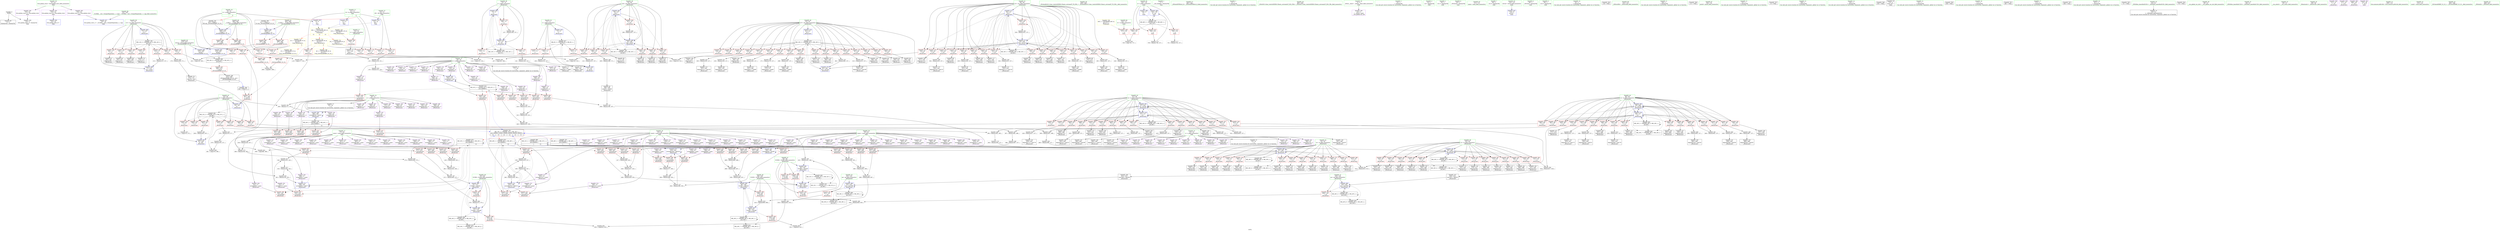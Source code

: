 digraph "SVFG" {
	label="SVFG";

	Node0x5568693c6130 [shape=record,color=grey,label="{NodeID: 0\nNullPtr}"];
	Node0x5568693c6130 -> Node0x5568693fc4f0[style=solid];
	Node0x5568693c6130 -> Node0x556869407700[style=solid];
	Node0x556869421910 [shape=record,color=grey,label="{NodeID: 609\n250 = Binary(249, 137, )\n}"];
	Node0x556869421910 -> Node0x5568693fd960[style=solid];
	Node0x5568694069e0 [shape=record,color=red,label="{NodeID: 443\n688\<--680\n\<--__a.addr\n_ZSt3minIiERKT_S2_S2_\n}"];
	Node0x5568694069e0 -> Node0x556869406df0[style=solid];
	Node0x556869409f90 [shape=record,color=red,label="{NodeID: 277\n123\<--73\n\<--j\n_Z8calccalcv\n}"];
	Node0x556869409f90 -> Node0x556869425210[style=solid];
	Node0x5568693fade0 [shape=record,color=black,label="{NodeID: 111\n325\<--324\nidxprom117\<--sub116\n_Z8calccalcv\n}"];
	Node0x55686941c690 [shape=record,color=grey,label="{NodeID: 554\n328 = Binary(319, 327, )\n}"];
	Node0x55686941c690 -> Node0x55686941e010[style=solid];
	Node0x556869403d30 [shape=record,color=red,label="{NodeID: 388\n520\<--93\n\<--ry\n_Z8calccalcv\n}"];
	Node0x556869403d30 -> Node0x5568694013c0[style=solid];
	Node0x5568693ff430 [shape=record,color=purple,label="{NodeID: 222\n420\<--25\narrayidx171\<--sumd\n_Z8calccalcv\n}"];
	Node0x5568693fb910 [shape=record,color=green,label="{NodeID: 56\n639\<--640\n_ZSt4endlIcSt11char_traitsIcEERSt13basic_ostreamIT_T0_ES6_\<--_ZSt4endlIcSt11char_traitsIcEERSt13basic_ostreamIT_T0_ES6__field_insensitive\n}"];
	Node0x556869419540 [shape=record,color=blue,label="{NodeID: 499\n718\<--739\nii\<--inc\nmain\n}"];
	Node0x556869419540 -> Node0x55686944d340[style=dashed];
	Node0x55686940cd10 [shape=record,color=red,label="{NodeID: 333\n398\<--85\n\<--k\n_Z8calccalcv\n}"];
	Node0x55686940cd10 -> Node0x55686941ce10[style=solid];
	Node0x5568694025a0 [shape=record,color=black,label="{NodeID: 167\n620\<--619\nconv292\<--add291\n_Z8calccalcv\n}"];
	Node0x5568694025a0 -> Node0x556869418d20[style=solid];
	Node0x5568693f2b20 [shape=record,color=green,label="{NodeID: 1\n7\<--1\n__dso_handle\<--dummyObj\nGlob }"];
	Node0x556869421a90 [shape=record,color=grey,label="{NodeID: 610\n592 = Binary(584, 591, )\n}"];
	Node0x556869421a90 -> Node0x556869422390[style=solid];
	Node0x556869406ab0 [shape=record,color=red,label="{NodeID: 444\n695\<--680\n\<--__a.addr\n_ZSt3minIiERKT_S2_S2_\n}"];
	Node0x556869406ab0 -> Node0x5568694192d0[style=solid];
	Node0x55686940a060 [shape=record,color=red,label="{NodeID: 278\n140\<--73\n\<--j\n_Z8calccalcv\n}"];
	Node0x55686940a060 -> Node0x55686941e790[style=solid];
	Node0x5568693faeb0 [shape=record,color=black,label="{NodeID: 112\n331\<--330\nidxprom121\<--sub120\n_Z8calccalcv\n}"];
	Node0x55686941c810 [shape=record,color=grey,label="{NodeID: 555\n213 = Binary(212, 137, )\n}"];
	Node0x55686941c810 -> Node0x556869417ce0[style=solid];
	Node0x556869403e00 [shape=record,color=red,label="{NodeID: 389\n547\<--93\n\<--ry\n_Z8calccalcv\n}"];
	Node0x556869403e00 -> Node0x5568694018a0[style=solid];
	Node0x5568693ff500 [shape=record,color=purple,label="{NodeID: 223\n424\<--25\narrayidx174\<--sumd\n_Z8calccalcv\n}"];
	Node0x5568693ff500 -> Node0x556869405730[style=solid];
	Node0x5568693fba10 [shape=record,color=green,label="{NodeID: 57\n641\<--642\n_ZNSolsEPFRSoS_E\<--_ZNSolsEPFRSoS_E_field_insensitive\n}"];
	Node0x55686940cde0 [shape=record,color=red,label="{NodeID: 334\n634\<--85\n\<--k\n_Z8calccalcv\n}"];
	Node0x556869402670 [shape=record,color=black,label="{NodeID: 168\n675\<--698\n_ZSt3minIiERKT_S2_S2__ret\<--\n_ZSt3minIiERKT_S2_S2_\n|{<s0>8}}"];
	Node0x556869402670:s0 -> Node0x556869477660[style=solid,color=blue];
	Node0x5568693f5120 [shape=record,color=green,label="{NodeID: 2\n9\<--1\n\<--dummyObj\nCan only get source location for instruction, argument, global var or function.}"];
	Node0x556869421c10 [shape=record,color=grey,label="{NodeID: 611\n244 = Binary(235, 243, )\n}"];
	Node0x556869421c10 -> Node0x556869422510[style=solid];
	Node0x556869406b80 [shape=record,color=red,label="{NodeID: 445\n686\<--682\n\<--__b.addr\n_ZSt3minIiERKT_S2_S2_\n}"];
	Node0x556869406b80 -> Node0x556869406d20[style=solid];
	Node0x55686940a130 [shape=record,color=red,label="{NodeID: 279\n146\<--73\n\<--j\n_Z8calccalcv\n}"];
	Node0x55686940a130 -> Node0x55686941f990[style=solid];
	Node0x5568693faf80 [shape=record,color=black,label="{NodeID: 113\n335\<--334\nidxprom124\<--sub123\n_Z8calccalcv\n}"];
	Node0x55686941c990 [shape=record,color=grey,label="{NodeID: 556\n324 = Binary(323, 137, )\n}"];
	Node0x55686941c990 -> Node0x5568693fade0[style=solid];
	Node0x556869403ed0 [shape=record,color=red,label="{NodeID: 390\n554\<--93\n\<--ry\n_Z8calccalcv\n}"];
	Node0x556869403ed0 -> Node0x556869401a40[style=solid];
	Node0x5568693ff5d0 [shape=record,color=purple,label="{NodeID: 224\n430\<--25\narrayidx178\<--sumd\n_Z8calccalcv\n}"];
	Node0x5568693fbb10 [shape=record,color=green,label="{NodeID: 58\n662\<--663\n_ZStlsISt11char_traitsIcEERSt13basic_ostreamIcT_ES5_PKc\<--_ZStlsISt11char_traitsIcEERSt13basic_ostreamIcT_ES5_PKc_field_insensitive\n}"];
	Node0x55686940ceb0 [shape=record,color=red,label="{NodeID: 335\n655\<--85\n\<--k\n_Z8calccalcv\n}"];
	Node0x55686940ceb0 -> Node0x55686941cf90[style=solid];
	Node0x556869402740 [shape=record,color=purple,label="{NodeID: 169\n52\<--4\n\<--_ZStL8__ioinit\n__cxx_global_var_init\n}"];
	Node0x5568693cc190 [shape=record,color=green,label="{NodeID: 3\n14\<--1\n\<--dummyObj\nCan only get source location for instruction, argument, global var or function.}"];
	Node0x556869421d90 [shape=record,color=grey,label="{NodeID: 612\n246 = Binary(245, 137, )\n}"];
	Node0x556869421d90 -> Node0x5568693fd890[style=solid];
	Node0x556869406c50 [shape=record,color=red,label="{NodeID: 446\n692\<--682\n\<--__b.addr\n_ZSt3minIiERKT_S2_S2_\n}"];
	Node0x556869406c50 -> Node0x556869419200[style=solid];
	Node0x55686940a200 [shape=record,color=red,label="{NodeID: 280\n130\<--75\n\<--c\n_Z8calccalcv\n}"];
	Node0x55686940a200 -> Node0x5568693fcac0[style=solid];
	Node0x5568693fb050 [shape=record,color=black,label="{NodeID: 114\n340\<--339\nidxprom127\<--\n_Z8calccalcv\n}"];
	Node0x55686941cb10 [shape=record,color=grey,label="{NodeID: 557\n304 = Binary(296, 303, )\n}"];
	Node0x55686941cb10 -> Node0x556869418020[style=solid];
	Node0x556869403fa0 [shape=record,color=red,label="{NodeID: 391\n581\<--93\n\<--ry\n_Z8calccalcv\n}"];
	Node0x556869403fa0 -> Node0x556869401f20[style=solid];
	Node0x5568693ff6a0 [shape=record,color=purple,label="{NodeID: 225\n434\<--25\narrayidx181\<--sumd\n_Z8calccalcv\n}"];
	Node0x5568693ff6a0 -> Node0x556869405800[style=solid];
	Node0x5568693fbc10 [shape=record,color=green,label="{NodeID: 59\n678\<--679\nretval\<--retval_field_insensitive\n_ZSt3minIiERKT_S2_S2_\n}"];
	Node0x5568693fbc10 -> Node0x556869406910[style=solid];
	Node0x5568693fbc10 -> Node0x556869419200[style=solid];
	Node0x5568693fbc10 -> Node0x5568694192d0[style=solid];
	Node0x55686940cf80 [shape=record,color=red,label="{NodeID: 336\n376\<--87\n\<--lx\n_Z8calccalcv\n}"];
	Node0x55686940cf80 -> Node0x556869422c90[style=solid];
	Node0x556869402810 [shape=record,color=purple,label="{NodeID: 170\n139\<--16\narrayidx\<--d\n_Z8calccalcv\n}"];
	Node0x5568693cc220 [shape=record,color=green,label="{NodeID: 4\n31\<--1\n.str\<--dummyObj\nGlob }"];
	Node0x556869421f10 [shape=record,color=grey,label="{NodeID: 613\n436 = Binary(426, 435, )\n}"];
	Node0x556869421f10 -> Node0x556869418770[style=solid];
	Node0x556869406d20 [shape=record,color=red,label="{NodeID: 447\n687\<--686\n\<--\n_ZSt3minIiERKT_S2_S2_\n}"];
	Node0x556869406d20 -> Node0x556869424010[style=solid];
	Node0x55686940a2d0 [shape=record,color=red,label="{NodeID: 281\n159\<--77\n\<--i12\n_Z8calccalcv\n}"];
	Node0x55686940a2d0 -> Node0x556869424f10[style=solid];
	Node0x5568693fb120 [shape=record,color=black,label="{NodeID: 115\n343\<--342\nidxprom129\<--\n_Z8calccalcv\n}"];
	Node0x55686941cc90 [shape=record,color=grey,label="{NodeID: 558\n400 = Binary(399, 137, )\n}"];
	Node0x55686941cc90 -> Node0x5568694186a0[style=solid];
	Node0x556869404070 [shape=record,color=red,label="{NodeID: 392\n588\<--93\n\<--ry\n_Z8calccalcv\n}"];
	Node0x556869404070 -> Node0x5568694020c0[style=solid];
	Node0x5568693ff770 [shape=record,color=purple,label="{NodeID: 226\n231\<--27\narrayidx57\<--sumx\n_Z8calccalcv\n}"];
	Node0x5568693fbce0 [shape=record,color=green,label="{NodeID: 60\n680\<--681\n__a.addr\<--__a.addr_field_insensitive\n_ZSt3minIiERKT_S2_S2_\n}"];
	Node0x5568693fbce0 -> Node0x5568694069e0[style=solid];
	Node0x5568693fbce0 -> Node0x556869406ab0[style=solid];
	Node0x5568693fbce0 -> Node0x556869419060[style=solid];
	Node0x55686940d050 [shape=record,color=red,label="{NodeID: 337\n392\<--87\n\<--lx\n_Z8calccalcv\n}"];
	Node0x55686940d050 -> Node0x55686941ed90[style=solid];
	Node0x5568694028e0 [shape=record,color=purple,label="{NodeID: 171\n143\<--16\narrayidx8\<--d\n_Z8calccalcv\n}"];
	Node0x5568694028e0 -> Node0x5568694176a0[style=solid];
	Node0x5568693cc2b0 [shape=record,color=green,label="{NodeID: 5\n33\<--1\n.str.1\<--dummyObj\nGlob }"];
	Node0x556869422090 [shape=record,color=grey,label="{NodeID: 614\n432 = Binary(431, 137, )\n}"];
	Node0x556869422090 -> Node0x556869400380[style=solid];
	Node0x556869406df0 [shape=record,color=red,label="{NodeID: 448\n689\<--688\n\<--\n_ZSt3minIiERKT_S2_S2_\n}"];
	Node0x556869406df0 -> Node0x556869424010[style=solid];
	Node0x55686940a3a0 [shape=record,color=red,label="{NodeID: 282\n169\<--77\n\<--i12\n_Z8calccalcv\n}"];
	Node0x55686940a3a0 -> Node0x556869421310[style=solid];
	Node0x5568693ffc30 [shape=record,color=black,label="{NodeID: 116\n348\<--347\nidxprom132\<--\n_Z8calccalcv\n}"];
	Node0x55686941ce10 [shape=record,color=grey,label="{NodeID: 559\n399 = Binary(397, 398, )\n}"];
	Node0x55686941ce10 -> Node0x55686941cc90[style=solid];
	Node0x556869404140 [shape=record,color=red,label="{NodeID: 393\n617\<--93\n\<--ry\n_Z8calccalcv\n}"];
	Node0x556869404140 -> Node0x556869423890[style=solid];
	Node0x5568693ff840 [shape=record,color=purple,label="{NodeID: 227\n234\<--27\narrayidx59\<--sumx\n_Z8calccalcv\n}"];
	Node0x5568693ff840 -> Node0x556869404b00[style=solid];
	Node0x5568693fbdb0 [shape=record,color=green,label="{NodeID: 61\n682\<--683\n__b.addr\<--__b.addr_field_insensitive\n_ZSt3minIiERKT_S2_S2_\n}"];
	Node0x5568693fbdb0 -> Node0x556869406b80[style=solid];
	Node0x5568693fbdb0 -> Node0x556869406c50[style=solid];
	Node0x5568693fbdb0 -> Node0x556869419130[style=solid];
	Node0x55686940d120 [shape=record,color=red,label="{NodeID: 338\n409\<--87\n\<--lx\n_Z8calccalcv\n}"];
	Node0x55686940d120 -> Node0x556869423e90[style=solid];
	Node0x5568694029b0 [shape=record,color=purple,label="{NodeID: 172\n175\<--16\narrayidx22\<--d\n_Z8calccalcv\n}"];
	Node0x5568693cc340 [shape=record,color=green,label="{NodeID: 6\n35\<--1\n_ZSt4cout\<--dummyObj\nGlob }"];
	Node0x556869422210 [shape=record,color=grey,label="{NodeID: 615\n426 = Binary(417, 425, )\n}"];
	Node0x556869422210 -> Node0x556869421f10[style=solid];
	Node0x556869406ec0 [shape=record,color=red,label="{NodeID: 449\n727\<--716\n\<--tt\nmain\n}"];
	Node0x556869406ec0 -> Node0x556869424490[style=solid];
	Node0x55686940a470 [shape=record,color=red,label="{NodeID: 283\n173\<--77\n\<--i12\n_Z8calccalcv\n}"];
	Node0x55686940a470 -> Node0x5568693fce00[style=solid];
	Node0x5568693ffd00 [shape=record,color=black,label="{NodeID: 117\n351\<--350\nidxprom134\<--\n_Z8calccalcv\n}"];
	Node0x55686941cf90 [shape=record,color=grey,label="{NodeID: 560\n656 = Binary(655, 657, )\n}"];
	Node0x55686941cf90 -> Node0x556869418f90[style=solid];
	Node0x556869404210 [shape=record,color=red,label="{NodeID: 394\n541\<--95\n\<--SUMD\n_Z8calccalcv\n}"];
	Node0x556869404210 -> Node0x55686941f090[style=solid];
	Node0x5568693ff910 [shape=record,color=purple,label="{NodeID: 228\n238\<--27\narrayidx61\<--sumx\n_Z8calccalcv\n}"];
	Node0x5568693fbe80 [shape=record,color=green,label="{NodeID: 62\n711\<--712\nmain\<--main_field_insensitive\n}"];
	Node0x55686940d1f0 [shape=record,color=red,label="{NodeID: 339\n427\<--87\n\<--lx\n_Z8calccalcv\n}"];
	Node0x55686940d1f0 -> Node0x556869422690[style=solid];
	Node0x556869402a80 [shape=record,color=purple,label="{NodeID: 173\n178\<--16\narrayidx24\<--d\n_Z8calccalcv\n}"];
	Node0x556869402a80 -> Node0x556869404960[style=solid];
	Node0x5568693cc3d0 [shape=record,color=green,label="{NodeID: 7\n36\<--1\n.str.2\<--dummyObj\nGlob }"];
	Node0x556869422390 [shape=record,color=grey,label="{NodeID: 616\n600 = Binary(592, 599, )\n}"];
	Node0x556869422390 -> Node0x556869423410[style=solid];
	Node0x556869406f90 [shape=record,color=red,label="{NodeID: 450\n726\<--718\n\<--ii\nmain\n}"];
	Node0x556869406f90 -> Node0x556869424490[style=solid];
	Node0x55686940a540 [shape=record,color=red,label="{NodeID: 284\n181\<--77\n\<--i12\n_Z8calccalcv\n}"];
	Node0x55686940a540 -> Node0x5568693fcfa0[style=solid];
	Node0x5568693ffdd0 [shape=record,color=black,label="{NodeID: 118\n403\<--402\nidxprom160\<--\n_Z8calccalcv\n}"];
	Node0x55686941d110 [shape=record,color=grey,label="{NodeID: 561\n532 = Binary(524, 531, )\n}"];
	Node0x55686941d110 -> Node0x55686941d710[style=solid];
	Node0x5568694042e0 [shape=record,color=red,label="{NodeID: 395\n623\<--95\n\<--SUMD\n_Z8calccalcv\n}"];
	Node0x5568694042e0 -> Node0x55686941fb10[style=solid];
	Node0x5568693ff9e0 [shape=record,color=purple,label="{NodeID: 229\n242\<--27\narrayidx64\<--sumx\n_Z8calccalcv\n}"];
	Node0x5568693ff9e0 -> Node0x556869404bd0[style=solid];
	Node0x5568693fbf80 [shape=record,color=green,label="{NodeID: 63\n714\<--715\nretval\<--retval_field_insensitive\nmain\n}"];
	Node0x5568693fbf80 -> Node0x5568694193a0[style=solid];
	Node0x55686940d2c0 [shape=record,color=red,label="{NodeID: 340\n445\<--87\n\<--lx\n_Z8calccalcv\n}"];
	Node0x55686940d2c0 -> Node0x556869421610[style=solid];
	Node0x556869402b50 [shape=record,color=purple,label="{NodeID: 174\n193\<--16\narrayidx33\<--d\n_Z8calccalcv\n}"];
	Node0x5568693cc460 [shape=record,color=green,label="{NodeID: 8\n38\<--1\n_ZSt3cin\<--dummyObj\nGlob }"];
	Node0x556869422510 [shape=record,color=grey,label="{NodeID: 617\n254 = Binary(244, 253, )\n}"];
	Node0x556869422510 -> Node0x556869420d10[style=solid];
	Node0x556869407060 [shape=record,color=red,label="{NodeID: 451\n730\<--718\n\<--ii\nmain\n}"];
	Node0x556869407060 -> Node0x55686941e910[style=solid];
	Node0x55686940a610 [shape=record,color=red,label="{NodeID: 285\n191\<--77\n\<--i12\n_Z8calccalcv\n}"];
	Node0x55686940a610 -> Node0x5568693fd210[style=solid];
	Node0x5568693ffea0 [shape=record,color=black,label="{NodeID: 119\n406\<--405\nidxprom162\<--\n_Z8calccalcv\n}"];
	Node0x55686941d290 [shape=record,color=grey,label="{NodeID: 562\n271 = Binary(270, 137, )\n}"];
	Node0x55686941d290 -> Node0x5568693fa350[style=solid];
	Node0x5568694043b0 [shape=record,color=red,label="{NodeID: 396\n629\<--95\n\<--SUMD\n_Z8calccalcv\n}"];
	Node0x5568694043b0 -> Node0x55686941f690[style=solid];
	Node0x5568693ffab0 [shape=record,color=purple,label="{NodeID: 230\n248\<--27\narrayidx68\<--sumx\n_Z8calccalcv\n}"];
	Node0x5568693fc050 [shape=record,color=green,label="{NodeID: 64\n716\<--717\ntt\<--tt_field_insensitive\nmain\n}"];
	Node0x5568693fc050 -> Node0x556869406ec0[style=solid];
	Node0x55686940d390 [shape=record,color=red,label="{NodeID: 341\n463\<--87\n\<--lx\n_Z8calccalcv\n}"];
	Node0x55686940d390 -> Node0x55686941e310[style=solid];
	Node0x556869402c20 [shape=record,color=purple,label="{NodeID: 175\n196\<--16\narrayidx35\<--d\n_Z8calccalcv\n}"];
	Node0x556869402c20 -> Node0x556869404a30[style=solid];
	Node0x5568693f7f60 [shape=record,color=green,label="{NodeID: 9\n39\<--1\n.str.3\<--dummyObj\nGlob }"];
	Node0x556869422690 [shape=record,color=grey,label="{NodeID: 618\n428 = Binary(427, 137, )\n}"];
	Node0x556869422690 -> Node0x5568694002b0[style=solid];
	Node0x556869407130 [shape=record,color=red,label="{NodeID: 452\n738\<--718\n\<--ii\nmain\n}"];
	Node0x556869407130 -> Node0x55686941e610[style=solid];
	Node0x55686940a6e0 [shape=record,color=red,label="{NodeID: 286\n199\<--77\n\<--i12\n_Z8calccalcv\n}"];
	Node0x55686940a6e0 -> Node0x5568693fd3b0[style=solid];
	Node0x5568693fff70 [shape=record,color=black,label="{NodeID: 120\n411\<--410\nidxprom165\<--sub164\n_Z8calccalcv\n}"];
	Node0x55686941d410 [shape=record,color=grey,label="{NodeID: 563\n313 = Binary(312, 137, )\n}"];
	Node0x55686941d410 -> Node0x5568693fab70[style=solid];
	Node0x556869404480 [shape=record,color=red,label="{NodeID: 397\n575\<--97\n\<--SUMX\n_Z8calccalcv\n}"];
	Node0x556869404480 -> Node0x556869421190[style=solid];
	Node0x556869407a10 [shape=record,color=purple,label="{NodeID: 231\n252\<--27\narrayidx71\<--sumx\n_Z8calccalcv\n}"];
	Node0x556869407a10 -> Node0x556869404ca0[style=solid];
	Node0x5568693fc120 [shape=record,color=green,label="{NodeID: 65\n718\<--719\nii\<--ii_field_insensitive\nmain\n}"];
	Node0x5568693fc120 -> Node0x556869406f90[style=solid];
	Node0x5568693fc120 -> Node0x556869407060[style=solid];
	Node0x5568693fc120 -> Node0x556869407130[style=solid];
	Node0x5568693fc120 -> Node0x556869419470[style=solid];
	Node0x5568693fc120 -> Node0x556869419540[style=solid];
	Node0x55686940d460 [shape=record,color=red,label="{NodeID: 342\n481\<--87\n\<--lx\n_Z8calccalcv\n}"];
	Node0x55686940d460 -> Node0x55686941fc90[style=solid];
	Node0x556869402cf0 [shape=record,color=purple,label="{NodeID: 176\n341\<--16\narrayidx128\<--d\n_Z8calccalcv\n}"];
	Node0x5568693f7ff0 [shape=record,color=green,label="{NodeID: 10\n42\<--1\n\<--dummyObj\nCan only get source location for instruction, argument, global var or function.}"];
	Node0x556869476a30 [shape=record,color=black,label="{NodeID: 785\n128 = PHI()\n}"];
	Node0x556869422810 [shape=record,color=grey,label="{NodeID: 619\n422 = Binary(421, 137, )\n}"];
	Node0x556869422810 -> Node0x5568694001e0[style=solid];
	Node0x556869407200 [shape=record,color=blue,label="{NodeID: 453\n8\<--9\nn\<--\nGlob }"];
	Node0x556869407200 -> Node0x5568694521c0[style=dashed];
	Node0x55686940a7b0 [shape=record,color=red,label="{NodeID: 287\n212\<--77\n\<--i12\n_Z8calccalcv\n}"];
	Node0x55686940a7b0 -> Node0x55686941c810[style=solid];
	Node0x556869400040 [shape=record,color=black,label="{NodeID: 121\n414\<--413\nidxprom167\<--\n_Z8calccalcv\n}"];
	Node0x55686941d590 [shape=record,color=grey,label="{NodeID: 564\n651 = Binary(650, 137, )\n}"];
	Node0x55686941d590 -> Node0x556869418ec0[style=solid];
	Node0x556869404550 [shape=record,color=red,label="{NodeID: 398\n625\<--97\n\<--SUMX\n_Z8calccalcv\n}"];
	Node0x556869404550 -> Node0x556869424a90[style=solid];
	Node0x556869407aa0 [shape=record,color=purple,label="{NodeID: 232\n265\<--27\narrayidx79\<--sumx\n_Z8calccalcv\n}"];
	Node0x5568693fc1f0 [shape=record,color=green,label="{NodeID: 66\n722\<--723\n_ZNSirsERi\<--_ZNSirsERi_field_insensitive\n}"];
	Node0x55686940d530 [shape=record,color=red,label="{NodeID: 343\n499\<--87\n\<--lx\n_Z8calccalcv\n}"];
	Node0x55686940d530 -> Node0x556869420590[style=solid];
	Node0x556869402dc0 [shape=record,color=purple,label="{NodeID: 177\n344\<--16\narrayidx130\<--d\n_Z8calccalcv\n}"];
	Node0x556869402dc0 -> Node0x5568694053f0[style=solid];
	Node0x5568693f8080 [shape=record,color=green,label="{NodeID: 11\n106\<--1\n\<--dummyObj\nCan only get source location for instruction, argument, global var or function.}"];
	Node0x556869477460 [shape=record,color=black,label="{NodeID: 786\n112 = PHI()\n}"];
	Node0x556869422990 [shape=record,color=grey,label="{NodeID: 620\n282 = Binary(281, 137, )\n}"];
	Node0x556869422990 -> Node0x5568693fa5c0[style=solid];
	Node0x556869407300 [shape=record,color=blue,label="{NodeID: 454\n11\<--9\nm\<--\nGlob }"];
	Node0x556869407300 -> Node0x5568694521c0[style=dashed];
	Node0x55686940a880 [shape=record,color=red,label="{NodeID: 288\n165\<--79\n\<--j16\n_Z8calccalcv\n}"];
	Node0x55686940a880 -> Node0x556869424d90[style=solid];
	Node0x556869400110 [shape=record,color=black,label="{NodeID: 122\n419\<--418\nidxprom170\<--\n_Z8calccalcv\n}"];
	Node0x55686941d710 [shape=record,color=grey,label="{NodeID: 565\n540 = Binary(532, 539, )\n}"];
	Node0x55686941d710 -> Node0x55686941f090[style=solid];
	Node0x556869404620 [shape=record,color=red,label="{NodeID: 399\n609\<--99\n\<--SUMY\n_Z8calccalcv\n}"];
	Node0x556869404620 -> Node0x556869422e10[style=solid];
	Node0x556869407b70 [shape=record,color=purple,label="{NodeID: 233\n268\<--27\narrayidx81\<--sumx\n_Z8calccalcv\n}"];
	Node0x556869407b70 -> Node0x556869417f50[style=solid];
	Node0x5568693fc2f0 [shape=record,color=green,label="{NodeID: 67\n734\<--735\nprintf\<--printf_field_insensitive\n}"];
	Node0x556869445140 [shape=record,color=black,label="{NodeID: 676\nMR_18V_3 = PHI(MR_18V_4, MR_18V_2, )\npts\{82 \}\n}"];
	Node0x556869445140 -> Node0x55686940ae30[style=dashed];
	Node0x556869445140 -> Node0x55686940af00[style=dashed];
	Node0x556869445140 -> Node0x55686940afd0[style=dashed];
	Node0x556869445140 -> Node0x55686940b0a0[style=dashed];
	Node0x556869445140 -> Node0x55686940b170[style=dashed];
	Node0x556869445140 -> Node0x55686940b240[style=dashed];
	Node0x556869445140 -> Node0x55686940b310[style=dashed];
	Node0x556869445140 -> Node0x55686940b3e0[style=dashed];
	Node0x556869445140 -> Node0x55686940b4b0[style=dashed];
	Node0x556869445140 -> Node0x55686940b580[style=dashed];
	Node0x556869445140 -> Node0x55686940b650[style=dashed];
	Node0x556869445140 -> Node0x55686940b720[style=dashed];
	Node0x556869445140 -> Node0x55686940b7f0[style=dashed];
	Node0x556869445140 -> Node0x55686940b8c0[style=dashed];
	Node0x556869445140 -> Node0x55686940b990[style=dashed];
	Node0x556869445140 -> Node0x55686940ba60[style=dashed];
	Node0x556869445140 -> Node0x55686940bb30[style=dashed];
	Node0x556869445140 -> Node0x556869418290[style=dashed];
	Node0x55686940d600 [shape=record,color=red,label="{NodeID: 344\n517\<--87\n\<--lx\n_Z8calccalcv\n}"];
	Node0x55686940d600 -> Node0x5568694012f0[style=solid];
	Node0x556869402e90 [shape=record,color=purple,label="{NodeID: 178\n512\<--16\narrayidx230\<--d\n_Z8calccalcv\n}"];
	Node0x5568693f8110 [shape=record,color=green,label="{NodeID: 12\n107\<--1\n\<--dummyObj\nCan only get source location for instruction, argument, global var or function.}"];
	Node0x556869477560 [shape=record,color=black,label="{NodeID: 787\n53 = PHI()\n}"];
	Node0x556869422b10 [shape=record,color=grey,label="{NodeID: 621\n132 = Binary(129, 131, )\n}"];
	Node0x556869422b10 -> Node0x556869423b90[style=solid];
	Node0x556869407400 [shape=record,color=blue,label="{NodeID: 455\n13\<--14\nd0\<--\nGlob }"];
	Node0x556869407400 -> Node0x5568694521c0[style=dashed];
	Node0x55686940a950 [shape=record,color=red,label="{NodeID: 289\n176\<--79\n\<--j16\n_Z8calccalcv\n}"];
	Node0x55686940a950 -> Node0x5568693fced0[style=solid];
	Node0x5568694001e0 [shape=record,color=black,label="{NodeID: 123\n423\<--422\nidxprom173\<--sub172\n_Z8calccalcv\n}"];
	Node0x55686941d890 [shape=record,color=grey,label="{NodeID: 566\n388 = Binary(387, 137, )\n}"];
	Node0x55686941d890 -> Node0x556869424910[style=solid];
	Node0x5568694046f0 [shape=record,color=red,label="{NodeID: 400\n631\<--99\n\<--SUMY\n_Z8calccalcv\n}"];
	Node0x5568694046f0 -> Node0x556869424c10[style=solid];
	Node0x556869407c40 [shape=record,color=purple,label="{NodeID: 234\n440\<--27\narrayidx184\<--sumx\n_Z8calccalcv\n}"];
	Node0x5568693fc3f0 [shape=record,color=green,label="{NodeID: 68\n43\<--749\n_GLOBAL__sub_I_SergeyRogulenko_1_1.cpp\<--_GLOBAL__sub_I_SergeyRogulenko_1_1.cpp_field_insensitive\n}"];
	Node0x5568693fc3f0 -> Node0x556869407600[style=solid];
	Node0x556869445640 [shape=record,color=black,label="{NodeID: 677\nMR_20V_2 = PHI(MR_20V_4, MR_20V_1, )\npts\{84 \}\n}"];
	Node0x556869445640 -> Node0x556869417e80[style=dashed];
	Node0x55686940d6d0 [shape=record,color=red,label="{NodeID: 345\n533\<--87\n\<--lx\n_Z8calccalcv\n}"];
	Node0x55686940d6d0 -> Node0x556869401630[style=solid];
	Node0x556869402f60 [shape=record,color=purple,label="{NodeID: 179\n515\<--16\narrayidx232\<--d\n_Z8calccalcv\n}"];
	Node0x556869402f60 -> Node0x556869405f50[style=solid];
	Node0x5568693f81a0 [shape=record,color=green,label="{NodeID: 13\n108\<--1\n\<--dummyObj\nCan only get source location for instruction, argument, global var or function.}"];
	Node0x556869477660 [shape=record,color=black,label="{NodeID: 788\n364 = PHI(675, )\n}"];
	Node0x556869477660 -> Node0x5568694054c0[style=solid];
	Node0x556869422c90 [shape=record,color=grey,label="{NodeID: 622\n378 = Binary(376, 377, )\n}"];
	Node0x556869422c90 -> Node0x556869423110[style=solid];
	Node0x556869407500 [shape=record,color=blue,label="{NodeID: 456\n753\<--42\nllvm.global_ctors_0\<--\nGlob }"];
	Node0x55686940aa20 [shape=record,color=red,label="{NodeID: 290\n184\<--79\n\<--j16\n_Z8calccalcv\n}"];
	Node0x55686940aa20 -> Node0x5568693fd070[style=solid];
	Node0x5568694002b0 [shape=record,color=black,label="{NodeID: 124\n429\<--428\nidxprom177\<--sub176\n_Z8calccalcv\n}"];
	Node0x55686941da10 [shape=record,color=grey,label="{NodeID: 567\n387 = Binary(385, 386, )\n}"];
	Node0x55686941da10 -> Node0x55686941d890[style=solid];
	Node0x5568694047c0 [shape=record,color=red,label="{NodeID: 401\n622\<--101\n\<--px\n_Z8calccalcv\n}"];
	Node0x5568694047c0 -> Node0x55686941fb10[style=solid];
	Node0x556869407d10 [shape=record,color=purple,label="{NodeID: 235\n443\<--27\narrayidx186\<--sumx\n_Z8calccalcv\n}"];
	Node0x556869407d10 -> Node0x5568694058d0[style=solid];
	Node0x5568693fc4f0 [shape=record,color=black,label="{NodeID: 69\n2\<--3\ndummyVal\<--dummyVal\n}"];
	Node0x556869445b40 [shape=record,color=black,label="{NodeID: 678\nMR_48V_2 = PHI(MR_48V_3, MR_48V_1, )\npts\{260000 \}\n|{|<s9>15}}"];
	Node0x556869445b40 -> Node0x556869405180[style=dashed];
	Node0x556869445b40 -> Node0x556869405250[style=dashed];
	Node0x556869445b40 -> Node0x556869405320[style=dashed];
	Node0x556869445b40 -> Node0x556869405590[style=dashed];
	Node0x556869445b40 -> Node0x556869405660[style=dashed];
	Node0x556869445b40 -> Node0x556869405730[style=dashed];
	Node0x556869445b40 -> Node0x556869405800[style=dashed];
	Node0x556869445b40 -> Node0x5568694180f0[style=dashed];
	Node0x556869445b40 -> Node0x556869445b40[style=dashed];
	Node0x556869445b40:s9 -> Node0x55686943e440[style=dashed,color=blue];
	Node0x55686940d7a0 [shape=record,color=red,label="{NodeID: 346\n551\<--87\n\<--lx\n_Z8calccalcv\n}"];
	Node0x55686940d7a0 -> Node0x556869401970[style=solid];
	Node0x556869403030 [shape=record,color=purple,label="{NodeID: 180\n519\<--16\narrayidx234\<--d\n_Z8calccalcv\n}"];
	Node0x5568693f8260 [shape=record,color=green,label="{NodeID: 14\n134\<--1\n\<--dummyObj\nCan only get source location for instruction, argument, global var or function.}"];
	Node0x556869477850 [shape=record,color=black,label="{NodeID: 789\n635 = PHI()\n}"];
	Node0x556869422e10 [shape=record,color=grey,label="{NodeID: 623\n610 = Binary(609, 608, )\n}"];
	Node0x556869422e10 -> Node0x556869418b80[style=solid];
	Node0x556869407600 [shape=record,color=blue,label="{NodeID: 457\n754\<--43\nllvm.global_ctors_1\<--_GLOBAL__sub_I_SergeyRogulenko_1_1.cpp\nGlob }"];
	Node0x55686940aaf0 [shape=record,color=red,label="{NodeID: 291\n188\<--79\n\<--j16\n_Z8calccalcv\n}"];
	Node0x55686940aaf0 -> Node0x55686941db90[style=solid];
	Node0x556869400380 [shape=record,color=black,label="{NodeID: 125\n433\<--432\nidxprom180\<--sub179\n_Z8calccalcv\n}"];
	Node0x55686941db90 [shape=record,color=grey,label="{NodeID: 568\n189 = Binary(188, 171, )\n}"];
	Node0x55686941db90 -> Node0x5568693fd140[style=solid];
	Node0x556869404890 [shape=record,color=red,label="{NodeID: 402\n628\<--103\n\<--py\n_Z8calccalcv\n}"];
	Node0x556869404890 -> Node0x55686941f690[style=solid];
	Node0x556869407de0 [shape=record,color=purple,label="{NodeID: 236\n448\<--27\narrayidx189\<--sumx\n_Z8calccalcv\n}"];
	Node0x5568693fc5f0 [shape=record,color=black,label="{NodeID: 70\n713\<--9\nmain_ret\<--\nmain\n}"];
	Node0x556869446040 [shape=record,color=black,label="{NodeID: 679\nMR_50V_2 = PHI(MR_50V_3, MR_50V_1, )\npts\{280000 \}\n|{|<s9>15}}"];
	Node0x556869446040 -> Node0x556869404b00[style=dashed];
	Node0x556869446040 -> Node0x556869404bd0[style=dashed];
	Node0x556869446040 -> Node0x556869404ca0[style=dashed];
	Node0x556869446040 -> Node0x5568694058d0[style=dashed];
	Node0x556869446040 -> Node0x5568694059a0[style=dashed];
	Node0x556869446040 -> Node0x556869405a70[style=dashed];
	Node0x556869446040 -> Node0x556869405b40[style=dashed];
	Node0x556869446040 -> Node0x556869417f50[style=dashed];
	Node0x556869446040 -> Node0x556869446040[style=dashed];
	Node0x556869446040:s9 -> Node0x55686943e440[style=dashed,color=blue];
	Node0x55686940d870 [shape=record,color=red,label="{NodeID: 347\n567\<--87\n\<--lx\n_Z8calccalcv\n}"];
	Node0x55686940d870 -> Node0x556869401cb0[style=solid];
	Node0x556869403100 [shape=record,color=purple,label="{NodeID: 181\n522\<--16\narrayidx236\<--d\n_Z8calccalcv\n}"];
	Node0x556869403100 -> Node0x556869406020[style=solid];
	Node0x5568693f8320 [shape=record,color=green,label="{NodeID: 15\n137\<--1\n\<--dummyObj\nCan only get source location for instruction, argument, global var or function.}"];
	Node0x556869477920 [shape=record,color=black,label="{NodeID: 790\n638 = PHI()\n}"];
	Node0x556869422f90 [shape=record,color=grey,label="{NodeID: 624\n417 = Binary(408, 416, )\n}"];
	Node0x556869422f90 -> Node0x556869422210[style=solid];
	Node0x556869407700 [shape=record,color=blue, style = dotted,label="{NodeID: 458\n755\<--3\nllvm.global_ctors_2\<--dummyVal\nGlob }"];
	Node0x55686940abc0 [shape=record,color=red,label="{NodeID: 292\n194\<--79\n\<--j16\n_Z8calccalcv\n}"];
	Node0x55686940abc0 -> Node0x5568693fd2e0[style=solid];
	Node0x556869400450 [shape=record,color=black,label="{NodeID: 126\n439\<--438\nidxprom183\<--\n_Z8calccalcv\n}"];
	Node0x55686941dd10 [shape=record,color=grey,label="{NodeID: 569\n468 = Binary(467, 137, )\n}"];
	Node0x55686941dd10 -> Node0x556869400a00[style=solid];
	Node0x556869404960 [shape=record,color=red,label="{NodeID: 403\n179\<--178\n\<--arrayidx24\n_Z8calccalcv\n}"];
	Node0x556869404960 -> Node0x556869420110[style=solid];
	Node0x556869407eb0 [shape=record,color=purple,label="{NodeID: 237\n451\<--27\narrayidx191\<--sumx\n_Z8calccalcv\n}"];
	Node0x556869407eb0 -> Node0x5568694059a0[style=solid];
	Node0x5568693fc6c0 [shape=record,color=black,label="{NodeID: 71\n17\<--16\n\<--d\nCan only get source location for instruction, argument, global var or function.}"];
	Node0x556869446540 [shape=record,color=black,label="{NodeID: 680\nMR_52V_2 = PHI(MR_52V_3, MR_52V_1, )\npts\{300000 \}\n|{|<s9>15}}"];
	Node0x556869446540 -> Node0x556869404e40[style=dashed];
	Node0x556869446540 -> Node0x556869404f10[style=dashed];
	Node0x556869446540 -> Node0x556869404fe0[style=dashed];
	Node0x556869446540 -> Node0x556869405c10[style=dashed];
	Node0x556869446540 -> Node0x556869405ce0[style=dashed];
	Node0x556869446540 -> Node0x556869405db0[style=dashed];
	Node0x556869446540 -> Node0x556869405e80[style=dashed];
	Node0x556869446540 -> Node0x556869418020[style=dashed];
	Node0x556869446540 -> Node0x556869446540[style=dashed];
	Node0x556869446540:s9 -> Node0x55686943e440[style=dashed,color=blue];
	Node0x55686940d940 [shape=record,color=red,label="{NodeID: 348\n585\<--87\n\<--lx\n_Z8calccalcv\n}"];
	Node0x55686940d940 -> Node0x556869401ff0[style=solid];
	Node0x5568694031d0 [shape=record,color=purple,label="{NodeID: 182\n527\<--16\narrayidx239\<--d\n_Z8calccalcv\n}"];
	Node0x5568693f8420 [shape=record,color=green,label="{NodeID: 16\n171\<--1\n\<--dummyObj\nCan only get source location for instruction, argument, global var or function.}"];
	Node0x5568694779f0 [shape=record,color=black,label="{NodeID: 791\n661 = PHI()\n}"];
	Node0x556869423110 [shape=record,color=grey,label="{NodeID: 625\n379 = Binary(378, 137, )\n}"];
	Node0x556869423110 -> Node0x556869424790[style=solid];
	Node0x556869407800 [shape=record,color=blue,label="{NodeID: 459\n71\<--9\ni\<--\n_Z8calccalcv\n}"];
	Node0x556869407800 -> Node0x55686943f240[style=dashed];
	Node0x55686940ac90 [shape=record,color=red,label="{NodeID: 293\n202\<--79\n\<--j16\n_Z8calccalcv\n}"];
	Node0x55686940ac90 -> Node0x5568693fd480[style=solid];
	Node0x556869400520 [shape=record,color=black,label="{NodeID: 127\n442\<--441\nidxprom185\<--\n_Z8calccalcv\n}"];
	Node0x55686941de90 [shape=record,color=grey,label="{NodeID: 570\n462 = Binary(453, 461, )\n}"];
	Node0x55686941de90 -> Node0x556869420710[style=solid];
	Node0x556869404a30 [shape=record,color=red,label="{NodeID: 404\n197\<--196\n\<--arrayidx35\n_Z8calccalcv\n}"];
	Node0x556869404a30 -> Node0x55686941f810[style=solid];
	Node0x556869407f80 [shape=record,color=purple,label="{NodeID: 238\n456\<--27\narrayidx194\<--sumx\n_Z8calccalcv\n}"];
	Node0x5568693fc7c0 [shape=record,color=black,label="{NodeID: 72\n20\<--19\n\<--x\nCan only get source location for instruction, argument, global var or function.}"];
	Node0x55686940da10 [shape=record,color=red,label="{NodeID: 349\n601\<--87\n\<--lx\n_Z8calccalcv\n}"];
	Node0x55686940da10 -> Node0x556869402330[style=solid];
	Node0x5568694032a0 [shape=record,color=purple,label="{NodeID: 183\n530\<--16\narrayidx241\<--d\n_Z8calccalcv\n}"];
	Node0x5568694032a0 -> Node0x5568694060f0[style=solid];
	Node0x5568693f8520 [shape=record,color=green,label="{NodeID: 17\n372\<--1\n\<--dummyObj\nCan only get source location for instruction, argument, global var or function.}"];
	Node0x556869477ac0 [shape=record,color=black,label="{NodeID: 792\n664 = PHI()\n}"];
	Node0x556869423290 [shape=record,color=grey,label="{NodeID: 626\n286 = Binary(277, 285, )\n}"];
	Node0x556869423290 -> Node0x55686941c090[style=solid];
	Node0x5568694078d0 [shape=record,color=blue,label="{NodeID: 460\n73\<--9\nj\<--\n_Z8calccalcv\n}"];
	Node0x5568694078d0 -> Node0x556869409f90[style=dashed];
	Node0x5568694078d0 -> Node0x55686940a060[style=dashed];
	Node0x5568694078d0 -> Node0x55686940a130[style=dashed];
	Node0x5568694078d0 -> Node0x556869417730[style=dashed];
	Node0x5568694078d0 -> Node0x55686943f740[style=dashed];
	Node0x55686940ad60 [shape=record,color=red,label="{NodeID: 294\n207\<--79\n\<--j16\n_Z8calccalcv\n}"];
	Node0x55686940ad60 -> Node0x55686941f210[style=solid];
	Node0x5568694005f0 [shape=record,color=black,label="{NodeID: 128\n447\<--446\nidxprom188\<--sub187\n_Z8calccalcv\n}"];
	Node0x55686941e010 [shape=record,color=grey,label="{NodeID: 571\n338 = Binary(328, 337, )\n}"];
	Node0x55686941e010 -> Node0x55686941f510[style=solid];
	Node0x556869404b00 [shape=record,color=red,label="{NodeID: 405\n235\<--234\n\<--arrayidx59\n_Z8calccalcv\n}"];
	Node0x556869404b00 -> Node0x556869421c10[style=solid];
	Node0x556869408050 [shape=record,color=purple,label="{NodeID: 239\n460\<--27\narrayidx197\<--sumx\n_Z8calccalcv\n}"];
	Node0x556869408050 -> Node0x556869405a70[style=solid];
	Node0x5568693fc8c0 [shape=record,color=black,label="{NodeID: 73\n23\<--22\n\<--y\nCan only get source location for instruction, argument, global var or function.}"];
	Node0x55686940dae0 [shape=record,color=red,label="{NodeID: 350\n613\<--87\n\<--lx\n_Z8calccalcv\n}"];
	Node0x55686940dae0 -> Node0x556869423a10[style=solid];
	Node0x556869403370 [shape=record,color=purple,label="{NodeID: 184\n535\<--16\narrayidx244\<--d\n_Z8calccalcv\n}"];
	Node0x5568693f8620 [shape=record,color=green,label="{NodeID: 18\n657\<--1\n\<--dummyObj\nCan only get source location for instruction, argument, global var or function.}"];
	Node0x556869477b90 [shape=record,color=black,label="{NodeID: 793\n721 = PHI()\n}"];
	Node0x556869423410 [shape=record,color=grey,label="{NodeID: 627\n608 = Binary(600, 607, )\n}"];
	Node0x556869423410 -> Node0x556869422e10[style=solid];
	Node0x5568694176a0 [shape=record,color=blue,label="{NodeID: 461\n143\<--133\narrayidx8\<--sub\n_Z8calccalcv\n}"];
	Node0x5568694176a0 -> Node0x5568694176a0[style=dashed];
	Node0x5568694176a0 -> Node0x55686943fc40[style=dashed];
	Node0x55686940ae30 [shape=record,color=red,label="{NodeID: 295\n218\<--81\n\<--i47\n_Z8calccalcv\n}"];
	Node0x55686940ae30 -> Node0x556869424610[style=solid];
	Node0x5568694006c0 [shape=record,color=black,label="{NodeID: 129\n450\<--449\nidxprom190\<--\n_Z8calccalcv\n}"];
	Node0x55686941e190 [shape=record,color=grey,label="{NodeID: 572\n566 = Binary(558, 565, )\n}"];
	Node0x55686941e190 -> Node0x556869420e90[style=solid];
	Node0x556869404bd0 [shape=record,color=red,label="{NodeID: 406\n243\<--242\n\<--arrayidx64\n_Z8calccalcv\n}"];
	Node0x556869404bd0 -> Node0x556869421c10[style=solid];
	Node0x556869408120 [shape=record,color=purple,label="{NodeID: 240\n466\<--27\narrayidx201\<--sumx\n_Z8calccalcv\n}"];
	Node0x5568693fc9c0 [shape=record,color=black,label="{NodeID: 74\n54\<--55\n\<--_ZNSt8ios_base4InitD1Ev\nCan only get source location for instruction, argument, global var or function.}"];
	Node0x55686940dbb0 [shape=record,color=red,label="{NodeID: 351\n650\<--87\n\<--lx\n_Z8calccalcv\n}"];
	Node0x55686940dbb0 -> Node0x55686941d590[style=solid];
	Node0x556869403440 [shape=record,color=purple,label="{NodeID: 185\n538\<--16\narrayidx246\<--d\n_Z8calccalcv\n}"];
	Node0x556869403440 -> Node0x5568694061c0[style=solid];
	Node0x5568693f8720 [shape=record,color=green,label="{NodeID: 19\n4\<--6\n_ZStL8__ioinit\<--_ZStL8__ioinit_field_insensitive\nGlob }"];
	Node0x5568693f8720 -> Node0x556869402740[style=solid];
	Node0x556869477c60 [shape=record,color=black,label="{NodeID: 794\n733 = PHI()\n}"];
	Node0x556869423590 [shape=record,color=grey,label="{NodeID: 628\n288 = Binary(287, 137, )\n}"];
	Node0x556869423590 -> Node0x5568693fa690[style=solid];
	Node0x556869417730 [shape=record,color=blue,label="{NodeID: 462\n73\<--147\nj\<--inc\n_Z8calccalcv\n}"];
	Node0x556869417730 -> Node0x556869409f90[style=dashed];
	Node0x556869417730 -> Node0x55686940a060[style=dashed];
	Node0x556869417730 -> Node0x55686940a130[style=dashed];
	Node0x556869417730 -> Node0x556869417730[style=dashed];
	Node0x556869417730 -> Node0x55686943f740[style=dashed];
	Node0x55686940af00 [shape=record,color=red,label="{NodeID: 296\n228\<--81\n\<--i47\n_Z8calccalcv\n}"];
	Node0x55686940af00 -> Node0x55686941c210[style=solid];
	Node0x556869400790 [shape=record,color=black,label="{NodeID: 130\n455\<--454\nidxprom193\<--\n_Z8calccalcv\n}"];
	Node0x556869451fd0 [shape=record,color=yellow,style=double,label="{NodeID: 739\n64V_1 = ENCHI(MR_64V_0)\npts\{717 \}\nFun[main]}"];
	Node0x556869451fd0 -> Node0x556869406ec0[style=dashed];
	Node0x55686941e310 [shape=record,color=grey,label="{NodeID: 573\n464 = Binary(463, 137, )\n}"];
	Node0x55686941e310 -> Node0x556869400930[style=solid];
	Node0x556869404ca0 [shape=record,color=red,label="{NodeID: 407\n253\<--252\n\<--arrayidx71\n_Z8calccalcv\n}"];
	Node0x556869404ca0 -> Node0x556869422510[style=solid];
	Node0x5568694081f0 [shape=record,color=purple,label="{NodeID: 241\n470\<--27\narrayidx204\<--sumx\n_Z8calccalcv\n}"];
	Node0x5568694081f0 -> Node0x556869405b40[style=solid];
	Node0x5568693fcac0 [shape=record,color=black,label="{NodeID: 75\n131\<--130\nconv\<--\n_Z8calccalcv\n}"];
	Node0x5568693fcac0 -> Node0x556869422b10[style=solid];
	Node0x55686940dc80 [shape=record,color=red,label="{NodeID: 352\n385\<--89\n\<--ly\n_Z8calccalcv\n}"];
	Node0x55686940dc80 -> Node0x55686941da10[style=solid];
	Node0x556869403510 [shape=record,color=purple,label="{NodeID: 186\n183\<--19\narrayidx27\<--x\n_Z8calccalcv\n}"];
	Node0x5568693f8820 [shape=record,color=green,label="{NodeID: 20\n8\<--10\nn\<--n_field_insensitive\nGlob |{|<s5>8}}"];
	Node0x5568693f8820 -> Node0x5568694095d0[style=solid];
	Node0x5568693f8820 -> Node0x5568694096a0[style=solid];
	Node0x5568693f8820 -> Node0x556869409770[style=solid];
	Node0x5568693f8820 -> Node0x556869409840[style=solid];
	Node0x5568693f8820 -> Node0x556869407200[style=solid];
	Node0x5568693f8820:s5 -> Node0x556869477d60[style=solid,color=red];
	Node0x556869477d60 [shape=record,color=black,label="{NodeID: 795\n676 = PHI(8, )\n0th arg _ZSt3minIiERKT_S2_S2_ }"];
	Node0x556869477d60 -> Node0x556869419060[style=solid];
	Node0x556869423710 [shape=record,color=grey,label="{NodeID: 629\n240 = Binary(239, 137, )\n}"];
	Node0x556869423710 -> Node0x5568693fd7c0[style=solid];
	Node0x556869417800 [shape=record,color=blue,label="{NodeID: 463\n71\<--152\ni\<--inc10\n_Z8calccalcv\n}"];
	Node0x556869417800 -> Node0x55686943f240[style=dashed];
	Node0x55686940afd0 [shape=record,color=red,label="{NodeID: 297\n236\<--81\n\<--i47\n_Z8calccalcv\n}"];
	Node0x55686940afd0 -> Node0x5568693fd6f0[style=solid];
	Node0x556869400860 [shape=record,color=black,label="{NodeID: 131\n459\<--458\nidxprom196\<--sub195\n_Z8calccalcv\n}"];
	Node0x55686941e490 [shape=record,color=grey,label="{NodeID: 574\n508 = Binary(498, 507, )\n}"];
	Node0x55686941e490 -> Node0x556869418910[style=solid];
	Node0x556869404d70 [shape=record,color=red,label="{NodeID: 408\n261\<--260\n\<--arrayidx76\n_Z8calccalcv\n}"];
	Node0x556869404d70 -> Node0x556869420d10[style=solid];
	Node0x5568694082c0 [shape=record,color=purple,label="{NodeID: 242\n273\<--29\narrayidx84\<--sumy\n_Z8calccalcv\n}"];
	Node0x5568693fcb90 [shape=record,color=black,label="{NodeID: 76\n138\<--136\nidxprom\<--add5\n_Z8calccalcv\n}"];
	Node0x55686940dd50 [shape=record,color=red,label="{NodeID: 353\n397\<--89\n\<--ly\n_Z8calccalcv\n}"];
	Node0x55686940dd50 -> Node0x55686941ce10[style=solid];
	Node0x5568694035e0 [shape=record,color=purple,label="{NodeID: 187\n186\<--19\narrayidx29\<--x\n_Z8calccalcv\n}"];
	Node0x5568694035e0 -> Node0x556869417a70[style=solid];
	Node0x5568693f8920 [shape=record,color=green,label="{NodeID: 21\n11\<--12\nm\<--m_field_insensitive\nGlob |{|<s5>8}}"];
	Node0x5568693f8920 -> Node0x556869409910[style=solid];
	Node0x5568693f8920 -> Node0x5568694099e0[style=solid];
	Node0x5568693f8920 -> Node0x556869409ab0[style=solid];
	Node0x5568693f8920 -> Node0x556869409b80[style=solid];
	Node0x5568693f8920 -> Node0x556869407300[style=solid];
	Node0x5568693f8920:s5 -> Node0x556869477f50[style=solid,color=red];
	Node0x556869477f50 [shape=record,color=black,label="{NodeID: 796\n677 = PHI(11, )\n1st arg _ZSt3minIiERKT_S2_S2_ }"];
	Node0x556869477f50 -> Node0x556869419130[style=solid];
	Node0x556869423890 [shape=record,color=grey,label="{NodeID: 630\n619 = Binary(617, 618, )\n}"];
	Node0x556869423890 -> Node0x5568694025a0[style=solid];
	Node0x5568694178d0 [shape=record,color=blue,label="{NodeID: 464\n77\<--137\ni12\<--\n_Z8calccalcv\n}"];
	Node0x5568694178d0 -> Node0x55686943ea30[style=dashed];
	Node0x55686940b0a0 [shape=record,color=red,label="{NodeID: 298\n245\<--81\n\<--i47\n_Z8calccalcv\n}"];
	Node0x55686940b0a0 -> Node0x556869421d90[style=solid];
	Node0x556869400930 [shape=record,color=black,label="{NodeID: 132\n465\<--464\nidxprom200\<--sub199\n_Z8calccalcv\n}"];
	Node0x5568694521c0 [shape=record,color=yellow,style=double,label="{NodeID: 741\n68V_1 = ENCHI(MR_68V_0)\npts\{10 12 15 \}\nFun[main]|{<s0>15|<s1>15|<s2>15}}"];
	Node0x5568694521c0:s0 -> Node0x5568694508e0[style=dashed,color=red];
	Node0x5568694521c0:s1 -> Node0x5568694509f0[style=dashed,color=red];
	Node0x5568694521c0:s2 -> Node0x556869450ad0[style=dashed,color=red];
	Node0x55686941e610 [shape=record,color=grey,label="{NodeID: 575\n739 = Binary(738, 137, )\n}"];
	Node0x55686941e610 -> Node0x556869419540[style=solid];
	Node0x556869404e40 [shape=record,color=red,label="{NodeID: 409\n277\<--276\n\<--arrayidx86\n_Z8calccalcv\n}"];
	Node0x556869404e40 -> Node0x556869423290[style=solid];
	Node0x556869408390 [shape=record,color=purple,label="{NodeID: 243\n276\<--29\narrayidx86\<--sumy\n_Z8calccalcv\n}"];
	Node0x556869408390 -> Node0x556869404e40[style=solid];
	Node0x5568693fcc60 [shape=record,color=black,label="{NodeID: 77\n142\<--141\nidxprom7\<--add6\n_Z8calccalcv\n}"];
	Node0x55686940de20 [shape=record,color=red,label="{NodeID: 354\n421\<--89\n\<--ly\n_Z8calccalcv\n}"];
	Node0x55686940de20 -> Node0x556869422810[style=solid];
	Node0x5568694036b0 [shape=record,color=purple,label="{NodeID: 188\n257\<--19\narrayidx74\<--x\n_Z8calccalcv\n}"];
	Node0x5568693f8a20 [shape=record,color=green,label="{NodeID: 22\n13\<--15\nd0\<--d0_field_insensitive\nGlob }"];
	Node0x5568693f8a20 -> Node0x556869409c50[style=solid];
	Node0x5568693f8a20 -> Node0x556869407400[style=solid];
	Node0x556869423a10 [shape=record,color=grey,label="{NodeID: 631\n614 = Binary(612, 613, )\n}"];
	Node0x556869423a10 -> Node0x5568694024d0[style=solid];
	Node0x5568694179a0 [shape=record,color=blue,label="{NodeID: 465\n79\<--137\nj16\<--\n_Z8calccalcv\n}"];
	Node0x5568694179a0 -> Node0x55686940a880[style=dashed];
	Node0x5568694179a0 -> Node0x55686940a950[style=dashed];
	Node0x5568694179a0 -> Node0x55686940aa20[style=dashed];
	Node0x5568694179a0 -> Node0x55686940aaf0[style=dashed];
	Node0x5568694179a0 -> Node0x55686940abc0[style=dashed];
	Node0x5568694179a0 -> Node0x55686940ac90[style=dashed];
	Node0x5568694179a0 -> Node0x55686940ad60[style=dashed];
	Node0x5568694179a0 -> Node0x556869417c10[style=dashed];
	Node0x5568694179a0 -> Node0x55686943eb20[style=dashed];
	Node0x55686940b170 [shape=record,color=red,label="{NodeID: 299\n255\<--81\n\<--i47\n_Z8calccalcv\n}"];
	Node0x55686940b170 -> Node0x5568693fda30[style=solid];
	Node0x556869400a00 [shape=record,color=black,label="{NodeID: 133\n469\<--468\nidxprom203\<--sub202\n_Z8calccalcv\n}"];
	Node0x55686941e790 [shape=record,color=grey,label="{NodeID: 576\n141 = Binary(140, 137, )\n}"];
	Node0x55686941e790 -> Node0x5568693fcc60[style=solid];
	Node0x556869404f10 [shape=record,color=red,label="{NodeID: 410\n285\<--284\n\<--arrayidx91\n_Z8calccalcv\n}"];
	Node0x556869404f10 -> Node0x556869423290[style=solid];
	Node0x556869408460 [shape=record,color=purple,label="{NodeID: 244\n280\<--29\narrayidx88\<--sumy\n_Z8calccalcv\n}"];
	Node0x5568693fcd30 [shape=record,color=black,label="{NodeID: 78\n172\<--170\nconv20\<--mul\n_Z8calccalcv\n}"];
	Node0x5568693fcd30 -> Node0x556869420110[style=solid];
	Node0x55686940def0 [shape=record,color=red,label="{NodeID: 355\n431\<--89\n\<--ly\n_Z8calccalcv\n}"];
	Node0x55686940def0 -> Node0x556869422090[style=solid];
	Node0x556869403780 [shape=record,color=purple,label="{NodeID: 189\n260\<--19\narrayidx76\<--x\n_Z8calccalcv\n}"];
	Node0x556869403780 -> Node0x556869404d70[style=solid];
	Node0x5568693f8b20 [shape=record,color=green,label="{NodeID: 23\n16\<--18\nd\<--d_field_insensitive\nGlob }"];
	Node0x5568693f8b20 -> Node0x5568693fc6c0[style=solid];
	Node0x5568693f8b20 -> Node0x556869402810[style=solid];
	Node0x5568693f8b20 -> Node0x5568694028e0[style=solid];
	Node0x5568693f8b20 -> Node0x5568694029b0[style=solid];
	Node0x5568693f8b20 -> Node0x556869402a80[style=solid];
	Node0x5568693f8b20 -> Node0x556869402b50[style=solid];
	Node0x5568693f8b20 -> Node0x556869402c20[style=solid];
	Node0x5568693f8b20 -> Node0x556869402cf0[style=solid];
	Node0x5568693f8b20 -> Node0x556869402dc0[style=solid];
	Node0x5568693f8b20 -> Node0x556869402e90[style=solid];
	Node0x5568693f8b20 -> Node0x556869402f60[style=solid];
	Node0x5568693f8b20 -> Node0x556869403030[style=solid];
	Node0x5568693f8b20 -> Node0x556869403100[style=solid];
	Node0x5568693f8b20 -> Node0x5568694031d0[style=solid];
	Node0x5568693f8b20 -> Node0x5568694032a0[style=solid];
	Node0x5568693f8b20 -> Node0x556869403370[style=solid];
	Node0x5568693f8b20 -> Node0x556869403440[style=solid];
	Node0x556869423b90 [shape=record,color=grey,label="{NodeID: 632\n133 = Binary(132, 134, )\n}"];
	Node0x556869423b90 -> Node0x5568694176a0[style=solid];
	Node0x556869417a70 [shape=record,color=blue,label="{NodeID: 466\n186\<--180\narrayidx29\<--mul25\n_Z8calccalcv\n}"];
	Node0x556869417a70 -> Node0x556869417a70[style=dashed];
	Node0x556869417a70 -> Node0x55686944f070[style=dashed];
	Node0x55686940b240 [shape=record,color=red,label="{NodeID: 300\n263\<--81\n\<--i47\n_Z8calccalcv\n}"];
	Node0x55686940b240 -> Node0x5568693fa1b0[style=solid];
	Node0x556869400ad0 [shape=record,color=black,label="{NodeID: 134\n475\<--474\nidxprom206\<--\n_Z8calccalcv\n}"];
	Node0x55686941e910 [shape=record,color=grey,label="{NodeID: 577\n731 = Binary(730, 137, )\n}"];
	Node0x556869404fe0 [shape=record,color=red,label="{NodeID: 411\n295\<--294\n\<--arrayidx98\n_Z8calccalcv\n}"];
	Node0x556869404fe0 -> Node0x55686941c090[style=solid];
	Node0x556869408530 [shape=record,color=purple,label="{NodeID: 245\n284\<--29\narrayidx91\<--sumy\n_Z8calccalcv\n}"];
	Node0x556869408530 -> Node0x556869404f10[style=solid];
	Node0x5568693fce00 [shape=record,color=black,label="{NodeID: 79\n174\<--173\nidxprom21\<--\n_Z8calccalcv\n}"];
	Node0x55686940dfc0 [shape=record,color=red,label="{NodeID: 356\n457\<--89\n\<--ly\n_Z8calccalcv\n}"];
	Node0x55686940dfc0 -> Node0x556869420b90[style=solid];
	Node0x556869403850 [shape=record,color=purple,label="{NodeID: 190\n546\<--19\narrayidx250\<--x\n_Z8calccalcv\n}"];
	Node0x5568693f8c20 [shape=record,color=green,label="{NodeID: 24\n19\<--21\nx\<--x_field_insensitive\nGlob }"];
	Node0x5568693f8c20 -> Node0x5568693fc7c0[style=solid];
	Node0x5568693f8c20 -> Node0x556869403510[style=solid];
	Node0x5568693f8c20 -> Node0x5568694035e0[style=solid];
	Node0x5568693f8c20 -> Node0x5568694036b0[style=solid];
	Node0x5568693f8c20 -> Node0x556869403780[style=solid];
	Node0x5568693f8c20 -> Node0x556869403850[style=solid];
	Node0x5568693f8c20 -> Node0x556869403920[style=solid];
	Node0x5568693f8c20 -> Node0x5568693fdbd0[style=solid];
	Node0x5568693f8c20 -> Node0x5568693fdca0[style=solid];
	Node0x5568693f8c20 -> Node0x5568693fdd70[style=solid];
	Node0x5568693f8c20 -> Node0x5568693fde40[style=solid];
	Node0x5568693f8c20 -> Node0x5568693fdf10[style=solid];
	Node0x5568693f8c20 -> Node0x5568693fdfe0[style=solid];
	Node0x556869423d10 [shape=record,color=grey,label="{NodeID: 633\n292 = Binary(291, 137, )\n}"];
	Node0x556869423d10 -> Node0x5568693fa760[style=solid];
	Node0x556869417b40 [shape=record,color=blue,label="{NodeID: 467\n204\<--198\narrayidx40\<--mul36\n_Z8calccalcv\n}"];
	Node0x556869417b40 -> Node0x556869417b40[style=dashed];
	Node0x556869417b40 -> Node0x55686944f540[style=dashed];
	Node0x55686940b310 [shape=record,color=red,label="{NodeID: 301\n270\<--81\n\<--i47\n_Z8calccalcv\n}"];
	Node0x55686940b310 -> Node0x55686941d290[style=solid];
	Node0x556869400ba0 [shape=record,color=black,label="{NodeID: 135\n478\<--477\nidxprom208\<--\n_Z8calccalcv\n}"];
	Node0x55686941ea90 [shape=record,color=grey,label="{NodeID: 578\n136 = Binary(135, 137, )\n}"];
	Node0x55686941ea90 -> Node0x5568693fcb90[style=solid];
	Node0x5568694050b0 [shape=record,color=red,label="{NodeID: 412\n303\<--302\n\<--arrayidx103\n_Z8calccalcv\n}"];
	Node0x5568694050b0 -> Node0x55686941cb10[style=solid];
	Node0x556869408600 [shape=record,color=purple,label="{NodeID: 246\n290\<--29\narrayidx95\<--sumy\n_Z8calccalcv\n}"];
	Node0x5568693fced0 [shape=record,color=black,label="{NodeID: 80\n177\<--176\nidxprom23\<--\n_Z8calccalcv\n}"];
	Node0x55686940e090 [shape=record,color=red,label="{NodeID: 357\n467\<--89\n\<--ly\n_Z8calccalcv\n}"];
	Node0x55686940e090 -> Node0x55686941dd10[style=solid];
	Node0x556869403920 [shape=record,color=purple,label="{NodeID: 191\n549\<--19\narrayidx252\<--x\n_Z8calccalcv\n}"];
	Node0x556869403920 -> Node0x556869406290[style=solid];
	Node0x5568693f8d20 [shape=record,color=green,label="{NodeID: 25\n22\<--24\ny\<--y_field_insensitive\nGlob }"];
	Node0x5568693f8d20 -> Node0x5568693fc8c0[style=solid];
	Node0x5568693f8d20 -> Node0x5568693fe0b0[style=solid];
	Node0x5568693f8d20 -> Node0x5568693fe180[style=solid];
	Node0x5568693f8d20 -> Node0x5568693fe250[style=solid];
	Node0x5568693f8d20 -> Node0x5568693fe320[style=solid];
	Node0x5568693f8d20 -> Node0x5568693fe3f0[style=solid];
	Node0x5568693f8d20 -> Node0x5568693fe4c0[style=solid];
	Node0x5568693f8d20 -> Node0x5568693fe590[style=solid];
	Node0x5568693f8d20 -> Node0x5568693fe660[style=solid];
	Node0x5568693f8d20 -> Node0x5568693fe730[style=solid];
	Node0x5568693f8d20 -> Node0x5568693fe800[style=solid];
	Node0x5568693f8d20 -> Node0x5568693fe8d0[style=solid];
	Node0x5568693f8d20 -> Node0x5568693fe9a0[style=solid];
	Node0x556869423e90 [shape=record,color=grey,label="{NodeID: 634\n410 = Binary(409, 137, )\n}"];
	Node0x556869423e90 -> Node0x5568693fff70[style=solid];
	Node0x556869417c10 [shape=record,color=blue,label="{NodeID: 468\n79\<--208\nj16\<--inc42\n_Z8calccalcv\n}"];
	Node0x556869417c10 -> Node0x55686940a880[style=dashed];
	Node0x556869417c10 -> Node0x55686940a950[style=dashed];
	Node0x556869417c10 -> Node0x55686940aa20[style=dashed];
	Node0x556869417c10 -> Node0x55686940aaf0[style=dashed];
	Node0x556869417c10 -> Node0x55686940abc0[style=dashed];
	Node0x556869417c10 -> Node0x55686940ac90[style=dashed];
	Node0x556869417c10 -> Node0x55686940ad60[style=dashed];
	Node0x556869417c10 -> Node0x556869417c10[style=dashed];
	Node0x556869417c10 -> Node0x55686943eb20[style=dashed];
	Node0x55686940b3e0 [shape=record,color=red,label="{NodeID: 302\n278\<--81\n\<--i47\n_Z8calccalcv\n}"];
	Node0x55686940b3e0 -> Node0x5568693fa4f0[style=solid];
	Node0x556869400c70 [shape=record,color=black,label="{NodeID: 136\n483\<--482\nidxprom211\<--sub210\n_Z8calccalcv\n}"];
	Node0x55686941ec10 [shape=record,color=grey,label="{NodeID: 579\n395 = Binary(394, 137, )\n}"];
	Node0x55686941ec10 -> Node0x5568694185d0[style=solid];
	Node0x556869405180 [shape=record,color=red,label="{NodeID: 413\n319\<--318\n\<--arrayidx113\n_Z8calccalcv\n}"];
	Node0x556869405180 -> Node0x55686941c690[style=solid];
	Node0x5568694086d0 [shape=record,color=purple,label="{NodeID: 247\n294\<--29\narrayidx98\<--sumy\n_Z8calccalcv\n}"];
	Node0x5568694086d0 -> Node0x556869404fe0[style=solid];
	Node0x5568693fcfa0 [shape=record,color=black,label="{NodeID: 81\n182\<--181\nidxprom26\<--\n_Z8calccalcv\n}"];
	Node0x55686940e160 [shape=record,color=red,label="{NodeID: 358\n493\<--89\n\<--ly\n_Z8calccalcv\n}"];
	Node0x55686940e160 -> Node0x556869421490[style=solid];
	Node0x5568693fdbd0 [shape=record,color=purple,label="{NodeID: 192\n553\<--19\narrayidx254\<--x\n_Z8calccalcv\n}"];
	Node0x5568693f8e20 [shape=record,color=green,label="{NodeID: 26\n25\<--26\nsumd\<--sumd_field_insensitive\nGlob }"];
	Node0x5568693f8e20 -> Node0x5568693fea70[style=solid];
	Node0x5568693f8e20 -> Node0x5568693feb40[style=solid];
	Node0x5568693f8e20 -> Node0x5568693fec10[style=solid];
	Node0x5568693f8e20 -> Node0x5568693fece0[style=solid];
	Node0x5568693f8e20 -> Node0x5568693fedb0[style=solid];
	Node0x5568693f8e20 -> Node0x5568693fee80[style=solid];
	Node0x5568693f8e20 -> Node0x5568693fef50[style=solid];
	Node0x5568693f8e20 -> Node0x5568693ff020[style=solid];
	Node0x5568693f8e20 -> Node0x5568693ff0f0[style=solid];
	Node0x5568693f8e20 -> Node0x5568693ff1c0[style=solid];
	Node0x5568693f8e20 -> Node0x5568693ff290[style=solid];
	Node0x5568693f8e20 -> Node0x5568693ff360[style=solid];
	Node0x5568693f8e20 -> Node0x5568693ff430[style=solid];
	Node0x5568693f8e20 -> Node0x5568693ff500[style=solid];
	Node0x5568693f8e20 -> Node0x5568693ff5d0[style=solid];
	Node0x5568693f8e20 -> Node0x5568693ff6a0[style=solid];
	Node0x556869424010 [shape=record,color=grey,label="{NodeID: 635\n690 = cmp(687, 689, )\n}"];
	Node0x556869417ce0 [shape=record,color=blue,label="{NodeID: 469\n77\<--213\ni12\<--inc45\n_Z8calccalcv\n}"];
	Node0x556869417ce0 -> Node0x55686943ea30[style=dashed];
	Node0x55686940b4b0 [shape=record,color=red,label="{NodeID: 303\n287\<--81\n\<--i47\n_Z8calccalcv\n}"];
	Node0x55686940b4b0 -> Node0x556869423590[style=solid];
	Node0x556869400d40 [shape=record,color=black,label="{NodeID: 137\n486\<--485\nidxprom213\<--\n_Z8calccalcv\n}"];
	Node0x55686941ed90 [shape=record,color=grey,label="{NodeID: 580\n394 = Binary(392, 393, )\n}"];
	Node0x55686941ed90 -> Node0x55686941ec10[style=solid];
	Node0x556869405250 [shape=record,color=red,label="{NodeID: 414\n327\<--326\n\<--arrayidx118\n_Z8calccalcv\n}"];
	Node0x556869405250 -> Node0x55686941c690[style=solid];
	Node0x5568694087a0 [shape=record,color=purple,label="{NodeID: 248\n307\<--29\narrayidx106\<--sumy\n_Z8calccalcv\n}"];
	Node0x5568693fd070 [shape=record,color=black,label="{NodeID: 82\n185\<--184\nidxprom28\<--\n_Z8calccalcv\n}"];
	Node0x556869449c40 [shape=record,color=black,label="{NodeID: 691\nMR_28V_3 = PHI(MR_28V_4, MR_28V_2, )\npts\{92 \}\n}"];
	Node0x556869449c40 -> Node0x5568694185d0[style=dashed];
	Node0x556869449c40 -> Node0x55686943cb40[style=dashed];
	Node0x556869449c40 -> Node0x556869449c40[style=dashed];
	Node0x55686940e230 [shape=record,color=red,label="{NodeID: 359\n503\<--89\n\<--ly\n_Z8calccalcv\n}"];
	Node0x55686940e230 -> Node0x556869420290[style=solid];
	Node0x5568693fdca0 [shape=record,color=purple,label="{NodeID: 193\n556\<--19\narrayidx256\<--x\n_Z8calccalcv\n}"];
	Node0x5568693fdca0 -> Node0x556869406360[style=solid];
	Node0x5568693f8f20 [shape=record,color=green,label="{NodeID: 27\n27\<--28\nsumx\<--sumx_field_insensitive\nGlob }"];
	Node0x5568693f8f20 -> Node0x5568693ff770[style=solid];
	Node0x5568693f8f20 -> Node0x5568693ff840[style=solid];
	Node0x5568693f8f20 -> Node0x5568693ff910[style=solid];
	Node0x5568693f8f20 -> Node0x5568693ff9e0[style=solid];
	Node0x5568693f8f20 -> Node0x5568693ffab0[style=solid];
	Node0x5568693f8f20 -> Node0x556869407a10[style=solid];
	Node0x5568693f8f20 -> Node0x556869407aa0[style=solid];
	Node0x5568693f8f20 -> Node0x556869407b70[style=solid];
	Node0x5568693f8f20 -> Node0x556869407c40[style=solid];
	Node0x5568693f8f20 -> Node0x556869407d10[style=solid];
	Node0x5568693f8f20 -> Node0x556869407de0[style=solid];
	Node0x5568693f8f20 -> Node0x556869407eb0[style=solid];
	Node0x5568693f8f20 -> Node0x556869407f80[style=solid];
	Node0x5568693f8f20 -> Node0x556869408050[style=solid];
	Node0x5568693f8f20 -> Node0x556869408120[style=solid];
	Node0x5568693f8f20 -> Node0x5568694081f0[style=solid];
	Node0x556869424190 [shape=record,color=grey,label="{NodeID: 636\n226 = cmp(224, 225, )\n}"];
	Node0x556869417db0 [shape=record,color=blue,label="{NodeID: 470\n81\<--137\ni47\<--\n_Z8calccalcv\n}"];
	Node0x556869417db0 -> Node0x556869445140[style=dashed];
	Node0x55686940b580 [shape=record,color=red,label="{NodeID: 304\n297\<--81\n\<--i47\n_Z8calccalcv\n}"];
	Node0x55686940b580 -> Node0x5568693fa830[style=solid];
	Node0x556869400e10 [shape=record,color=black,label="{NodeID: 138\n491\<--490\nidxprom216\<--\n_Z8calccalcv\n}"];
	Node0x55686941ef10 [shape=record,color=grey,label="{NodeID: 581\n646 = Binary(645, 137, )\n}"];
	Node0x55686941ef10 -> Node0x556869418df0[style=solid];
	Node0x556869405320 [shape=record,color=red,label="{NodeID: 415\n337\<--336\n\<--arrayidx125\n_Z8calccalcv\n}"];
	Node0x556869405320 -> Node0x55686941e010[style=solid];
	Node0x556869408870 [shape=record,color=purple,label="{NodeID: 249\n310\<--29\narrayidx108\<--sumy\n_Z8calccalcv\n}"];
	Node0x556869408870 -> Node0x556869418020[style=solid];
	Node0x5568693fd140 [shape=record,color=black,label="{NodeID: 83\n190\<--189\nconv31\<--mul30\n_Z8calccalcv\n}"];
	Node0x5568693fd140 -> Node0x55686941f810[style=solid];
	Node0x55686944a140 [shape=record,color=black,label="{NodeID: 692\nMR_30V_3 = PHI(MR_30V_4, MR_30V_2, )\npts\{94 \}\n}"];
	Node0x55686944a140 -> Node0x5568694186a0[style=dashed];
	Node0x55686944a140 -> Node0x55686943d040[style=dashed];
	Node0x55686944a140 -> Node0x55686944a140[style=dashed];
	Node0x55686940e300 [shape=record,color=red,label="{NodeID: 360\n528\<--89\n\<--ly\n_Z8calccalcv\n}"];
	Node0x55686940e300 -> Node0x556869401560[style=solid];
	Node0x5568693fdd70 [shape=record,color=purple,label="{NodeID: 194\n561\<--19\narrayidx259\<--x\n_Z8calccalcv\n}"];
	Node0x5568693f9020 [shape=record,color=green,label="{NodeID: 28\n29\<--30\nsumy\<--sumy_field_insensitive\nGlob }"];
	Node0x5568693f9020 -> Node0x5568694082c0[style=solid];
	Node0x5568693f9020 -> Node0x556869408390[style=solid];
	Node0x5568693f9020 -> Node0x556869408460[style=solid];
	Node0x5568693f9020 -> Node0x556869408530[style=solid];
	Node0x5568693f9020 -> Node0x556869408600[style=solid];
	Node0x5568693f9020 -> Node0x5568694086d0[style=solid];
	Node0x5568693f9020 -> Node0x5568694087a0[style=solid];
	Node0x5568693f9020 -> Node0x556869408870[style=solid];
	Node0x5568693f9020 -> Node0x556869408940[style=solid];
	Node0x5568693f9020 -> Node0x556869408a10[style=solid];
	Node0x5568693f9020 -> Node0x556869408ae0[style=solid];
	Node0x5568693f9020 -> Node0x556869408bb0[style=solid];
	Node0x5568693f9020 -> Node0x556869408c80[style=solid];
	Node0x5568693f9020 -> Node0x556869408d50[style=solid];
	Node0x5568693f9020 -> Node0x556869408e20[style=solid];
	Node0x5568693f9020 -> Node0x556869408ef0[style=solid];
	Node0x556869424310 [shape=record,color=grey,label="{NodeID: 637\n371 = cmp(370, 372, )\n}"];
	Node0x556869417e80 [shape=record,color=blue,label="{NodeID: 471\n83\<--137\nj51\<--\n_Z8calccalcv\n}"];
	Node0x556869417e80 -> Node0x55686940bc00[style=dashed];
	Node0x556869417e80 -> Node0x55686940bcd0[style=dashed];
	Node0x556869417e80 -> Node0x55686940bda0[style=dashed];
	Node0x556869417e80 -> Node0x55686940be70[style=dashed];
	Node0x556869417e80 -> Node0x55686940bf40[style=dashed];
	Node0x556869417e80 -> Node0x55686940c010[style=dashed];
	Node0x556869417e80 -> Node0x55686940c0e0[style=dashed];
	Node0x556869417e80 -> Node0x55686940c1b0[style=dashed];
	Node0x556869417e80 -> Node0x55686940c280[style=dashed];
	Node0x556869417e80 -> Node0x55686940c350[style=dashed];
	Node0x556869417e80 -> Node0x55686940c420[style=dashed];
	Node0x556869417e80 -> Node0x55686940c4f0[style=dashed];
	Node0x556869417e80 -> Node0x55686940c5c0[style=dashed];
	Node0x556869417e80 -> Node0x55686940c690[style=dashed];
	Node0x556869417e80 -> Node0x55686940c760[style=dashed];
	Node0x556869417e80 -> Node0x55686940c830[style=dashed];
	Node0x556869417e80 -> Node0x55686940c900[style=dashed];
	Node0x556869417e80 -> Node0x5568694181c0[style=dashed];
	Node0x556869417e80 -> Node0x556869445640[style=dashed];
	Node0x55686940b650 [shape=record,color=red,label="{NodeID: 305\n305\<--81\n\<--i47\n_Z8calccalcv\n}"];
	Node0x55686940b650 -> Node0x5568693fa9d0[style=solid];
	Node0x556869400ee0 [shape=record,color=black,label="{NodeID: 139\n495\<--494\nidxprom219\<--sub218\n_Z8calccalcv\n}"];
	Node0x55686941f090 [shape=record,color=grey,label="{NodeID: 582\n542 = Binary(541, 540, )\n}"];
	Node0x55686941f090 -> Node0x5568694189e0[style=solid];
	Node0x5568694053f0 [shape=record,color=red,label="{NodeID: 416\n345\<--344\n\<--arrayidx130\n_Z8calccalcv\n}"];
	Node0x5568694053f0 -> Node0x55686941f510[style=solid];
	Node0x556869408940 [shape=record,color=purple,label="{NodeID: 250\n476\<--29\narrayidx207\<--sumy\n_Z8calccalcv\n}"];
	Node0x5568693fd210 [shape=record,color=black,label="{NodeID: 84\n192\<--191\nidxprom32\<--\n_Z8calccalcv\n}"];
	Node0x55686944a640 [shape=record,color=black,label="{NodeID: 693\nMR_32V_3 = PHI(MR_32V_4, MR_32V_2, )\npts\{96 \}\n}"];
	Node0x55686944a640 -> Node0x556869418770[style=dashed];
	Node0x55686944a640 -> Node0x55686943d540[style=dashed];
	Node0x55686944a640 -> Node0x55686944a640[style=dashed];
	Node0x55686940e3d0 [shape=record,color=red,label="{NodeID: 361\n536\<--89\n\<--ly\n_Z8calccalcv\n}"];
	Node0x55686940e3d0 -> Node0x556869401700[style=solid];
	Node0x5568693fde40 [shape=record,color=purple,label="{NodeID: 195\n564\<--19\narrayidx261\<--x\n_Z8calccalcv\n}"];
	Node0x5568693fde40 -> Node0x556869406430[style=solid];
	Node0x5568693f9120 [shape=record,color=green,label="{NodeID: 29\n41\<--45\nllvm.global_ctors\<--llvm.global_ctors_field_insensitive\nGlob }"];
	Node0x5568693f9120 -> Node0x556869409300[style=solid];
	Node0x5568693f9120 -> Node0x5568694093d0[style=solid];
	Node0x5568693f9120 -> Node0x5568694094d0[style=solid];
	Node0x556869424490 [shape=record,color=grey,label="{NodeID: 638\n728 = cmp(726, 727, )\n}"];
	Node0x556869417f50 [shape=record,color=blue,label="{NodeID: 472\n268\<--262\narrayidx81\<--add77\n_Z8calccalcv\n}"];
	Node0x556869417f50 -> Node0x556869404b00[style=dashed];
	Node0x556869417f50 -> Node0x556869404bd0[style=dashed];
	Node0x556869417f50 -> Node0x556869404ca0[style=dashed];
	Node0x556869417f50 -> Node0x556869417f50[style=dashed];
	Node0x556869417f50 -> Node0x556869446040[style=dashed];
	Node0x55686940b720 [shape=record,color=red,label="{NodeID: 306\n312\<--81\n\<--i47\n_Z8calccalcv\n}"];
	Node0x55686940b720 -> Node0x55686941d410[style=solid];
	Node0x556869400fb0 [shape=record,color=black,label="{NodeID: 140\n501\<--500\nidxprom223\<--sub222\n_Z8calccalcv\n}"];
	Node0x55686941f210 [shape=record,color=grey,label="{NodeID: 583\n208 = Binary(207, 137, )\n}"];
	Node0x55686941f210 -> Node0x556869417c10[style=solid];
	Node0x5568694054c0 [shape=record,color=red,label="{NodeID: 417\n367\<--364\n\<--call142\n_Z8calccalcv\n}"];
	Node0x5568694054c0 -> Node0x556869418360[style=solid];
	Node0x556869408a10 [shape=record,color=purple,label="{NodeID: 251\n479\<--29\narrayidx209\<--sumy\n_Z8calccalcv\n}"];
	Node0x556869408a10 -> Node0x556869405c10[style=solid];
	Node0x5568693fd2e0 [shape=record,color=black,label="{NodeID: 85\n195\<--194\nidxprom34\<--\n_Z8calccalcv\n}"];
	Node0x55686944ab40 [shape=record,color=black,label="{NodeID: 694\nMR_34V_3 = PHI(MR_34V_4, MR_34V_2, )\npts\{98 \}\n}"];
	Node0x55686944ab40 -> Node0x556869418840[style=dashed];
	Node0x55686944ab40 -> Node0x55686943da40[style=dashed];
	Node0x55686944ab40 -> Node0x55686944ab40[style=dashed];
	Node0x55686940e4a0 [shape=record,color=red,label="{NodeID: 362\n562\<--89\n\<--ly\n_Z8calccalcv\n}"];
	Node0x55686940e4a0 -> Node0x556869401be0[style=solid];
	Node0x5568693fdf10 [shape=record,color=purple,label="{NodeID: 196\n569\<--19\narrayidx264\<--x\n_Z8calccalcv\n}"];
	Node0x5568693f9220 [shape=record,color=green,label="{NodeID: 30\n46\<--47\n__cxx_global_var_init\<--__cxx_global_var_init_field_insensitive\n}"];
	Node0x556869424610 [shape=record,color=grey,label="{NodeID: 639\n220 = cmp(218, 219, )\n}"];
	Node0x556869418020 [shape=record,color=blue,label="{NodeID: 473\n310\<--304\narrayidx108\<--add104\n_Z8calccalcv\n}"];
	Node0x556869418020 -> Node0x556869404e40[style=dashed];
	Node0x556869418020 -> Node0x556869404f10[style=dashed];
	Node0x556869418020 -> Node0x556869404fe0[style=dashed];
	Node0x556869418020 -> Node0x556869418020[style=dashed];
	Node0x556869418020 -> Node0x556869446540[style=dashed];
	Node0x55686940b7f0 [shape=record,color=red,label="{NodeID: 307\n320\<--81\n\<--i47\n_Z8calccalcv\n}"];
	Node0x55686940b7f0 -> Node0x5568693fad10[style=solid];
	Node0x556869401080 [shape=record,color=black,label="{NodeID: 141\n505\<--504\nidxprom226\<--sub225\n_Z8calccalcv\n}"];
	Node0x55686941f390 [shape=record,color=grey,label="{NodeID: 584\n152 = Binary(151, 137, )\n}"];
	Node0x55686941f390 -> Node0x556869417800[style=solid];
	Node0x556869405590 [shape=record,color=red,label="{NodeID: 418\n408\<--407\n\<--arrayidx163\n_Z8calccalcv\n}"];
	Node0x556869405590 -> Node0x556869422f90[style=solid];
	Node0x556869408ae0 [shape=record,color=purple,label="{NodeID: 252\n484\<--29\narrayidx212\<--sumy\n_Z8calccalcv\n}"];
	Node0x5568693fd3b0 [shape=record,color=black,label="{NodeID: 86\n200\<--199\nidxprom37\<--\n_Z8calccalcv\n}"];
	Node0x55686944b040 [shape=record,color=black,label="{NodeID: 695\nMR_36V_3 = PHI(MR_36V_4, MR_36V_2, )\npts\{100 \}\n}"];
	Node0x55686944b040 -> Node0x556869418910[style=dashed];
	Node0x55686944b040 -> Node0x55686943df40[style=dashed];
	Node0x55686944b040 -> Node0x55686944b040[style=dashed];
	Node0x55686940e570 [shape=record,color=red,label="{NodeID: 363\n570\<--89\n\<--ly\n_Z8calccalcv\n}"];
	Node0x55686940e570 -> Node0x556869401d80[style=solid];
	Node0x5568693fdfe0 [shape=record,color=purple,label="{NodeID: 197\n572\<--19\narrayidx266\<--x\n_Z8calccalcv\n}"];
	Node0x5568693fdfe0 -> Node0x556869406500[style=solid];
	Node0x5568693f9320 [shape=record,color=green,label="{NodeID: 31\n50\<--51\n_ZNSt8ios_base4InitC1Ev\<--_ZNSt8ios_base4InitC1Ev_field_insensitive\n}"];
	Node0x556869424790 [shape=record,color=grey,label="{NodeID: 640\n381 = cmp(379, 380, )\n}"];
	Node0x5568694180f0 [shape=record,color=blue,label="{NodeID: 474\n352\<--346\narrayidx135\<--add131\n_Z8calccalcv\n}"];
	Node0x5568694180f0 -> Node0x556869405180[style=dashed];
	Node0x5568694180f0 -> Node0x556869405250[style=dashed];
	Node0x5568694180f0 -> Node0x556869405320[style=dashed];
	Node0x5568694180f0 -> Node0x5568694180f0[style=dashed];
	Node0x5568694180f0 -> Node0x556869445b40[style=dashed];
	Node0x55686940b8c0 [shape=record,color=red,label="{NodeID: 308\n329\<--81\n\<--i47\n_Z8calccalcv\n}"];
	Node0x55686940b8c0 -> Node0x55686941c510[style=solid];
	Node0x556869401150 [shape=record,color=black,label="{NodeID: 142\n511\<--510\nidxprom229\<--\n_Z8calccalcv\n}"];
	Node0x55686941f510 [shape=record,color=grey,label="{NodeID: 585\n346 = Binary(338, 345, )\n}"];
	Node0x55686941f510 -> Node0x5568694180f0[style=solid];
	Node0x556869405660 [shape=record,color=red,label="{NodeID: 419\n416\<--415\n\<--arrayidx168\n_Z8calccalcv\n}"];
	Node0x556869405660 -> Node0x556869422f90[style=solid];
	Node0x556869408bb0 [shape=record,color=purple,label="{NodeID: 253\n487\<--29\narrayidx214\<--sumy\n_Z8calccalcv\n}"];
	Node0x556869408bb0 -> Node0x556869405ce0[style=solid];
	Node0x5568693fd480 [shape=record,color=black,label="{NodeID: 87\n203\<--202\nidxprom39\<--\n_Z8calccalcv\n}"];
	Node0x55686944b540 [shape=record,color=black,label="{NodeID: 696\nMR_38V_3 = PHI(MR_38V_4, MR_38V_2, )\npts\{102 \}\n}"];
	Node0x55686944b540 -> Node0x556869418c50[style=dashed];
	Node0x55686944b540 -> Node0x55686943ec50[style=dashed];
	Node0x55686944b540 -> Node0x55686944b540[style=dashed];
	Node0x55686940e640 [shape=record,color=red,label="{NodeID: 364\n596\<--89\n\<--ly\n_Z8calccalcv\n}"];
	Node0x55686940e640 -> Node0x556869402260[style=solid];
	Node0x5568693fe0b0 [shape=record,color=purple,label="{NodeID: 198\n201\<--22\narrayidx38\<--y\n_Z8calccalcv\n}"];
	Node0x5568693f9420 [shape=record,color=green,label="{NodeID: 32\n56\<--57\n__cxa_atexit\<--__cxa_atexit_field_insensitive\n}"];
	Node0x556869424910 [shape=record,color=grey,label="{NodeID: 641\n390 = cmp(388, 389, )\n}"];
	Node0x5568694181c0 [shape=record,color=blue,label="{NodeID: 475\n83\<--356\nj51\<--inc137\n_Z8calccalcv\n}"];
	Node0x5568694181c0 -> Node0x55686940bc00[style=dashed];
	Node0x5568694181c0 -> Node0x55686940bcd0[style=dashed];
	Node0x5568694181c0 -> Node0x55686940bda0[style=dashed];
	Node0x5568694181c0 -> Node0x55686940be70[style=dashed];
	Node0x5568694181c0 -> Node0x55686940bf40[style=dashed];
	Node0x5568694181c0 -> Node0x55686940c010[style=dashed];
	Node0x5568694181c0 -> Node0x55686940c0e0[style=dashed];
	Node0x5568694181c0 -> Node0x55686940c1b0[style=dashed];
	Node0x5568694181c0 -> Node0x55686940c280[style=dashed];
	Node0x5568694181c0 -> Node0x55686940c350[style=dashed];
	Node0x5568694181c0 -> Node0x55686940c420[style=dashed];
	Node0x5568694181c0 -> Node0x55686940c4f0[style=dashed];
	Node0x5568694181c0 -> Node0x55686940c5c0[style=dashed];
	Node0x5568694181c0 -> Node0x55686940c690[style=dashed];
	Node0x5568694181c0 -> Node0x55686940c760[style=dashed];
	Node0x5568694181c0 -> Node0x55686940c830[style=dashed];
	Node0x5568694181c0 -> Node0x55686940c900[style=dashed];
	Node0x5568694181c0 -> Node0x5568694181c0[style=dashed];
	Node0x5568694181c0 -> Node0x556869445640[style=dashed];
	Node0x55686940b990 [shape=record,color=red,label="{NodeID: 309\n339\<--81\n\<--i47\n_Z8calccalcv\n}"];
	Node0x55686940b990 -> Node0x5568693fb050[style=solid];
	Node0x556869401220 [shape=record,color=black,label="{NodeID: 143\n514\<--513\nidxprom231\<--\n_Z8calccalcv\n}"];
	Node0x55686941f690 [shape=record,color=grey,label="{NodeID: 586\n630 = Binary(628, 629, )\n}"];
	Node0x55686941f690 -> Node0x556869424c10[style=solid];
	Node0x556869405730 [shape=record,color=red,label="{NodeID: 420\n425\<--424\n\<--arrayidx174\n_Z8calccalcv\n}"];
	Node0x556869405730 -> Node0x556869422210[style=solid];
	Node0x556869408c80 [shape=record,color=purple,label="{NodeID: 254\n492\<--29\narrayidx217\<--sumy\n_Z8calccalcv\n}"];
	Node0x5568693fd550 [shape=record,color=black,label="{NodeID: 88\n230\<--229\nidxprom56\<--sub55\n_Z8calccalcv\n}"];
	Node0x55686944ba40 [shape=record,color=black,label="{NodeID: 697\nMR_40V_3 = PHI(MR_40V_4, MR_40V_2, )\npts\{104 \}\n}"];
	Node0x55686944ba40 -> Node0x556869418d20[style=dashed];
	Node0x55686944ba40 -> Node0x55686943ed40[style=dashed];
	Node0x55686944ba40 -> Node0x55686944ba40[style=dashed];
	Node0x55686940e710 [shape=record,color=red,label="{NodeID: 365\n604\<--89\n\<--ly\n_Z8calccalcv\n}"];
	Node0x55686940e710 -> Node0x556869402400[style=solid];
	Node0x5568693fe180 [shape=record,color=purple,label="{NodeID: 199\n204\<--22\narrayidx40\<--y\n_Z8calccalcv\n}"];
	Node0x5568693fe180 -> Node0x556869417b40[style=solid];
	Node0x5568693f9520 [shape=record,color=green,label="{NodeID: 33\n55\<--61\n_ZNSt8ios_base4InitD1Ev\<--_ZNSt8ios_base4InitD1Ev_field_insensitive\n}"];
	Node0x5568693f9520 -> Node0x5568693fc9c0[style=solid];
	Node0x556869424a90 [shape=record,color=grey,label="{NodeID: 642\n626 = cmp(624, 625, )\n}"];
	Node0x556869418290 [shape=record,color=blue,label="{NodeID: 476\n81\<--361\ni47\<--inc140\n_Z8calccalcv\n}"];
	Node0x556869418290 -> Node0x556869445140[style=dashed];
	Node0x55686940ba60 [shape=record,color=red,label="{NodeID: 310\n347\<--81\n\<--i47\n_Z8calccalcv\n}"];
	Node0x55686940ba60 -> Node0x5568693ffc30[style=solid];
	Node0x5568694012f0 [shape=record,color=black,label="{NodeID: 144\n518\<--517\nidxprom233\<--\n_Z8calccalcv\n}"];
	Node0x55686941f810 [shape=record,color=grey,label="{NodeID: 587\n198 = Binary(190, 197, )\n}"];
	Node0x55686941f810 -> Node0x556869417b40[style=solid];
	Node0x556869405800 [shape=record,color=red,label="{NodeID: 421\n435\<--434\n\<--arrayidx181\n_Z8calccalcv\n}"];
	Node0x556869405800 -> Node0x556869421f10[style=solid];
	Node0x556869408d50 [shape=record,color=purple,label="{NodeID: 255\n496\<--29\narrayidx220\<--sumy\n_Z8calccalcv\n}"];
	Node0x556869408d50 -> Node0x556869405db0[style=solid];
	Node0x5568693fd620 [shape=record,color=black,label="{NodeID: 89\n233\<--232\nidxprom58\<--\n_Z8calccalcv\n}"];
	Node0x55686940e7e0 [shape=record,color=red,label="{NodeID: 366\n618\<--89\n\<--ly\n_Z8calccalcv\n}"];
	Node0x55686940e7e0 -> Node0x556869423890[style=solid];
	Node0x5568693fe250 [shape=record,color=purple,label="{NodeID: 200\n299\<--22\narrayidx101\<--y\n_Z8calccalcv\n}"];
	Node0x5568693f9620 [shape=record,color=green,label="{NodeID: 34\n68\<--69\n_Z8calccalcv\<--_Z8calccalcv_field_insensitive\n}"];
	Node0x556869424c10 [shape=record,color=grey,label="{NodeID: 643\n632 = cmp(630, 631, )\n}"];
	Node0x556869418360 [shape=record,color=blue,label="{NodeID: 477\n85\<--367\nk\<--\n_Z8calccalcv\n}"];
	Node0x556869418360 -> Node0x556869440640[style=dashed];
	Node0x55686940bb30 [shape=record,color=red,label="{NodeID: 311\n360\<--81\n\<--i47\n_Z8calccalcv\n}"];
	Node0x55686940bb30 -> Node0x55686941c390[style=solid];
	Node0x5568694013c0 [shape=record,color=black,label="{NodeID: 145\n521\<--520\nidxprom235\<--\n_Z8calccalcv\n}"];
	Node0x55686941f990 [shape=record,color=grey,label="{NodeID: 588\n147 = Binary(146, 137, )\n}"];
	Node0x55686941f990 -> Node0x556869417730[style=solid];
	Node0x5568694058d0 [shape=record,color=red,label="{NodeID: 422\n444\<--443\n\<--arrayidx186\n_Z8calccalcv\n}"];
	Node0x5568694058d0 -> Node0x556869421010[style=solid];
	Node0x556869408e20 [shape=record,color=purple,label="{NodeID: 256\n502\<--29\narrayidx224\<--sumy\n_Z8calccalcv\n}"];
	Node0x5568693fd6f0 [shape=record,color=black,label="{NodeID: 90\n237\<--236\nidxprom60\<--\n_Z8calccalcv\n}"];
	Node0x55686940e8b0 [shape=record,color=red,label="{NodeID: 367\n645\<--89\n\<--ly\n_Z8calccalcv\n}"];
	Node0x55686940e8b0 -> Node0x55686941ef10[style=solid];
	Node0x5568693fe320 [shape=record,color=purple,label="{NodeID: 201\n302\<--22\narrayidx103\<--y\n_Z8calccalcv\n}"];
	Node0x5568693fe320 -> Node0x5568694050b0[style=solid];
	Node0x5568693f9720 [shape=record,color=green,label="{NodeID: 35\n71\<--72\ni\<--i_field_insensitive\n_Z8calccalcv\n}"];
	Node0x5568693f9720 -> Node0x556869409d20[style=solid];
	Node0x5568693f9720 -> Node0x556869409df0[style=solid];
	Node0x5568693f9720 -> Node0x556869409ec0[style=solid];
	Node0x5568693f9720 -> Node0x556869407800[style=solid];
	Node0x5568693f9720 -> Node0x556869417800[style=solid];
	Node0x556869424d90 [shape=record,color=grey,label="{NodeID: 644\n167 = cmp(165, 166, )\n}"];
	Node0x556869418430 [shape=record,color=blue,label="{NodeID: 478\n87\<--137\nlx\<--\n_Z8calccalcv\n}"];
	Node0x556869418430 -> Node0x55686940cf80[style=dashed];
	Node0x556869418430 -> Node0x55686940d050[style=dashed];
	Node0x556869418430 -> Node0x55686940d120[style=dashed];
	Node0x556869418430 -> Node0x55686940d1f0[style=dashed];
	Node0x556869418430 -> Node0x55686940d2c0[style=dashed];
	Node0x556869418430 -> Node0x55686940d390[style=dashed];
	Node0x556869418430 -> Node0x55686940d460[style=dashed];
	Node0x556869418430 -> Node0x55686940d530[style=dashed];
	Node0x556869418430 -> Node0x55686940d600[style=dashed];
	Node0x556869418430 -> Node0x55686940d6d0[style=dashed];
	Node0x556869418430 -> Node0x55686940d7a0[style=dashed];
	Node0x556869418430 -> Node0x55686940d870[style=dashed];
	Node0x556869418430 -> Node0x55686940d940[style=dashed];
	Node0x556869418430 -> Node0x55686940da10[style=dashed];
	Node0x556869418430 -> Node0x55686940dae0[style=dashed];
	Node0x556869418430 -> Node0x55686940dbb0[style=dashed];
	Node0x556869418430 -> Node0x556869418430[style=dashed];
	Node0x556869418430 -> Node0x556869418ec0[style=dashed];
	Node0x556869418430 -> Node0x55686943c140[style=dashed];
	Node0x55686940bc00 [shape=record,color=red,label="{NodeID: 312\n224\<--83\n\<--j51\n_Z8calccalcv\n}"];
	Node0x55686940bc00 -> Node0x556869424190[style=solid];
	Node0x556869401490 [shape=record,color=black,label="{NodeID: 146\n526\<--525\nidxprom238\<--\n_Z8calccalcv\n}"];
	Node0x55686941fb10 [shape=record,color=grey,label="{NodeID: 589\n624 = Binary(622, 623, )\n}"];
	Node0x55686941fb10 -> Node0x556869424a90[style=solid];
	Node0x5568694059a0 [shape=record,color=red,label="{NodeID: 423\n452\<--451\n\<--arrayidx191\n_Z8calccalcv\n}"];
	Node0x5568694059a0 -> Node0x556869421010[style=solid];
	Node0x556869408ef0 [shape=record,color=purple,label="{NodeID: 257\n506\<--29\narrayidx227\<--sumy\n_Z8calccalcv\n}"];
	Node0x556869408ef0 -> Node0x556869405e80[style=solid];
	Node0x5568693fd7c0 [shape=record,color=black,label="{NodeID: 91\n241\<--240\nidxprom63\<--sub62\n_Z8calccalcv\n}"];
	Node0x55686940e980 [shape=record,color=red,label="{NodeID: 368\n402\<--91\n\<--rx\n_Z8calccalcv\n}"];
	Node0x55686940e980 -> Node0x5568693ffdd0[style=solid];
	Node0x5568693fe3f0 [shape=record,color=purple,label="{NodeID: 202\n580\<--22\narrayidx270\<--y\n_Z8calccalcv\n}"];
	Node0x5568693f97f0 [shape=record,color=green,label="{NodeID: 36\n73\<--74\nj\<--j_field_insensitive\n_Z8calccalcv\n}"];
	Node0x5568693f97f0 -> Node0x556869409f90[style=solid];
	Node0x5568693f97f0 -> Node0x55686940a060[style=solid];
	Node0x5568693f97f0 -> Node0x55686940a130[style=solid];
	Node0x5568693f97f0 -> Node0x5568694078d0[style=solid];
	Node0x5568693f97f0 -> Node0x556869417730[style=solid];
	Node0x556869424f10 [shape=record,color=grey,label="{NodeID: 645\n161 = cmp(159, 160, )\n}"];
	Node0x556869418500 [shape=record,color=blue,label="{NodeID: 479\n89\<--137\nly\<--\n_Z8calccalcv\n}"];
	Node0x556869418500 -> Node0x55686940dc80[style=dashed];
	Node0x556869418500 -> Node0x55686940dd50[style=dashed];
	Node0x556869418500 -> Node0x55686940de20[style=dashed];
	Node0x556869418500 -> Node0x55686940def0[style=dashed];
	Node0x556869418500 -> Node0x55686940dfc0[style=dashed];
	Node0x556869418500 -> Node0x55686940e090[style=dashed];
	Node0x556869418500 -> Node0x55686940e160[style=dashed];
	Node0x556869418500 -> Node0x55686940e230[style=dashed];
	Node0x556869418500 -> Node0x55686940e300[style=dashed];
	Node0x556869418500 -> Node0x55686940e3d0[style=dashed];
	Node0x556869418500 -> Node0x55686940e4a0[style=dashed];
	Node0x556869418500 -> Node0x55686940e570[style=dashed];
	Node0x556869418500 -> Node0x55686940e640[style=dashed];
	Node0x556869418500 -> Node0x55686940e710[style=dashed];
	Node0x556869418500 -> Node0x55686940e7e0[style=dashed];
	Node0x556869418500 -> Node0x55686940e8b0[style=dashed];
	Node0x556869418500 -> Node0x556869418500[style=dashed];
	Node0x556869418500 -> Node0x556869418df0[style=dashed];
	Node0x556869418500 -> Node0x55686943c640[style=dashed];
	Node0x556869418500 -> Node0x556869441040[style=dashed];
	Node0x55686940bcd0 [shape=record,color=red,label="{NodeID: 313\n232\<--83\n\<--j51\n_Z8calccalcv\n}"];
	Node0x55686940bcd0 -> Node0x5568693fd620[style=solid];
	Node0x556869401560 [shape=record,color=black,label="{NodeID: 147\n529\<--528\nidxprom240\<--\n_Z8calccalcv\n}"];
	Node0x55686941fc90 [shape=record,color=grey,label="{NodeID: 590\n482 = Binary(481, 137, )\n}"];
	Node0x55686941fc90 -> Node0x556869400c70[style=solid];
	Node0x556869405a70 [shape=record,color=red,label="{NodeID: 424\n461\<--460\n\<--arrayidx197\n_Z8calccalcv\n}"];
	Node0x556869405a70 -> Node0x55686941de90[style=solid];
	Node0x556869408fc0 [shape=record,color=purple,label="{NodeID: 258\n111\<--31\n\<--.str\n_Z8calccalcv\n}"];
	Node0x5568693fd890 [shape=record,color=black,label="{NodeID: 92\n247\<--246\nidxprom67\<--sub66\n_Z8calccalcv\n}"];
	Node0x55686940ea50 [shape=record,color=red,label="{NodeID: 369\n418\<--91\n\<--rx\n_Z8calccalcv\n}"];
	Node0x55686940ea50 -> Node0x556869400110[style=solid];
	Node0x5568693fe4c0 [shape=record,color=purple,label="{NodeID: 203\n583\<--22\narrayidx272\<--y\n_Z8calccalcv\n}"];
	Node0x5568693fe4c0 -> Node0x5568694065d0[style=solid];
	Node0x5568693f98c0 [shape=record,color=green,label="{NodeID: 37\n75\<--76\nc\<--c_field_insensitive\n_Z8calccalcv\n}"];
	Node0x5568693f98c0 -> Node0x55686940a200[style=solid];
	Node0x556869425090 [shape=record,color=grey,label="{NodeID: 646\n119 = cmp(117, 118, )\n}"];
	Node0x5568694185d0 [shape=record,color=blue,label="{NodeID: 480\n91\<--395\nrx\<--sub157\n_Z8calccalcv\n}"];
	Node0x5568694185d0 -> Node0x55686940e980[style=dashed];
	Node0x5568694185d0 -> Node0x55686940ea50[style=dashed];
	Node0x5568694185d0 -> Node0x55686940eb20[style=dashed];
	Node0x5568694185d0 -> Node0x55686940ebf0[style=dashed];
	Node0x5568694185d0 -> Node0x55686940ecc0[style=dashed];
	Node0x5568694185d0 -> Node0x55686940ed90[style=dashed];
	Node0x5568694185d0 -> Node0x55686940ee60[style=dashed];
	Node0x5568694185d0 -> Node0x55686940ef30[style=dashed];
	Node0x5568694185d0 -> Node0x55686940f000[style=dashed];
	Node0x5568694185d0 -> Node0x55686940f0d0[style=dashed];
	Node0x5568694185d0 -> Node0x55686940f1a0[style=dashed];
	Node0x5568694185d0 -> Node0x55686940f270[style=dashed];
	Node0x5568694185d0 -> Node0x55686940f340[style=dashed];
	Node0x5568694185d0 -> Node0x5568694185d0[style=dashed];
	Node0x5568694185d0 -> Node0x55686943cb40[style=dashed];
	Node0x5568694185d0 -> Node0x556869449c40[style=dashed];
	Node0x55686940bda0 [shape=record,color=red,label="{NodeID: 314\n239\<--83\n\<--j51\n_Z8calccalcv\n}"];
	Node0x55686940bda0 -> Node0x556869423710[style=solid];
	Node0x556869401630 [shape=record,color=black,label="{NodeID: 148\n534\<--533\nidxprom243\<--\n_Z8calccalcv\n}"];
	Node0x55686941fe10 [shape=record,color=grey,label="{NodeID: 591\n356 = Binary(355, 137, )\n}"];
	Node0x55686941fe10 -> Node0x5568694181c0[style=solid];
	Node0x556869405b40 [shape=record,color=red,label="{NodeID: 425\n471\<--470\n\<--arrayidx204\n_Z8calccalcv\n}"];
	Node0x556869405b40 -> Node0x556869420710[style=solid];
	Node0x556869409090 [shape=record,color=purple,label="{NodeID: 259\n127\<--33\n\<--.str.1\n_Z8calccalcv\n}"];
	Node0x5568693fd960 [shape=record,color=black,label="{NodeID: 93\n251\<--250\nidxprom70\<--sub69\n_Z8calccalcv\n}"];
	Node0x55686944d340 [shape=record,color=black,label="{NodeID: 702\nMR_66V_3 = PHI(MR_66V_4, MR_66V_2, )\npts\{719 \}\n}"];
	Node0x55686944d340 -> Node0x556869406f90[style=dashed];
	Node0x55686944d340 -> Node0x556869407060[style=dashed];
	Node0x55686944d340 -> Node0x556869407130[style=dashed];
	Node0x55686944d340 -> Node0x556869419540[style=dashed];
	Node0x55686940eb20 [shape=record,color=red,label="{NodeID: 370\n438\<--91\n\<--rx\n_Z8calccalcv\n}"];
	Node0x55686940eb20 -> Node0x556869400450[style=solid];
	Node0x5568693fe590 [shape=record,color=purple,label="{NodeID: 204\n587\<--22\narrayidx274\<--y\n_Z8calccalcv\n}"];
	Node0x5568693f9990 [shape=record,color=green,label="{NodeID: 38\n77\<--78\ni12\<--i12_field_insensitive\n_Z8calccalcv\n}"];
	Node0x5568693f9990 -> Node0x55686940a2d0[style=solid];
	Node0x5568693f9990 -> Node0x55686940a3a0[style=solid];
	Node0x5568693f9990 -> Node0x55686940a470[style=solid];
	Node0x5568693f9990 -> Node0x55686940a540[style=solid];
	Node0x5568693f9990 -> Node0x55686940a610[style=solid];
	Node0x5568693f9990 -> Node0x55686940a6e0[style=solid];
	Node0x5568693f9990 -> Node0x55686940a7b0[style=solid];
	Node0x5568693f9990 -> Node0x5568694178d0[style=solid];
	Node0x5568693f9990 -> Node0x556869417ce0[style=solid];
	Node0x556869425210 [shape=record,color=grey,label="{NodeID: 647\n125 = cmp(123, 124, )\n}"];
	Node0x5568694186a0 [shape=record,color=blue,label="{NodeID: 481\n93\<--400\nry\<--sub159\n_Z8calccalcv\n}"];
	Node0x5568694186a0 -> Node0x55686940f410[style=dashed];
	Node0x5568694186a0 -> Node0x55686940f4e0[style=dashed];
	Node0x5568694186a0 -> Node0x55686940f5b0[style=dashed];
	Node0x5568694186a0 -> Node0x5568694039f0[style=dashed];
	Node0x5568694186a0 -> Node0x556869403ac0[style=dashed];
	Node0x5568694186a0 -> Node0x556869403b90[style=dashed];
	Node0x5568694186a0 -> Node0x556869403c60[style=dashed];
	Node0x5568694186a0 -> Node0x556869403d30[style=dashed];
	Node0x5568694186a0 -> Node0x556869403e00[style=dashed];
	Node0x5568694186a0 -> Node0x556869403ed0[style=dashed];
	Node0x5568694186a0 -> Node0x556869403fa0[style=dashed];
	Node0x5568694186a0 -> Node0x556869404070[style=dashed];
	Node0x5568694186a0 -> Node0x556869404140[style=dashed];
	Node0x5568694186a0 -> Node0x5568694186a0[style=dashed];
	Node0x5568694186a0 -> Node0x55686943d040[style=dashed];
	Node0x5568694186a0 -> Node0x55686944a140[style=dashed];
	Node0x55686940be70 [shape=record,color=red,label="{NodeID: 315\n249\<--83\n\<--j51\n_Z8calccalcv\n}"];
	Node0x55686940be70 -> Node0x556869421910[style=solid];
	Node0x556869401700 [shape=record,color=black,label="{NodeID: 149\n537\<--536\nidxprom245\<--\n_Z8calccalcv\n}"];
	Node0x55686941ff90 [shape=record,color=grey,label="{NodeID: 592\n524 = Binary(516, 523, )\n}"];
	Node0x55686941ff90 -> Node0x55686941d110[style=solid];
	Node0x556869405c10 [shape=record,color=red,label="{NodeID: 426\n480\<--479\n\<--arrayidx209\n_Z8calccalcv\n}"];
	Node0x556869405c10 -> Node0x556869421790[style=solid];
	Node0x556869409160 [shape=record,color=purple,label="{NodeID: 260\n660\<--36\n\<--.str.2\n_Z8calccalcv\n}"];
	Node0x5568693fda30 [shape=record,color=black,label="{NodeID: 94\n256\<--255\nidxprom73\<--\n_Z8calccalcv\n}"];
	Node0x55686943e440 [shape=record,color=black,label="{NodeID: 703\nMR_70V_2 = PHI(MR_70V_3, MR_70V_1, )\npts\{180000 210000 240000 260000 280000 300000 \}\n|{<s0>15|<s1>15|<s2>15|<s3>15|<s4>15|<s5>15}}"];
	Node0x55686943e440:s0 -> Node0x55686943fc40[style=dashed,color=red];
	Node0x55686943e440:s1 -> Node0x556869445b40[style=dashed,color=red];
	Node0x55686943e440:s2 -> Node0x556869446040[style=dashed,color=red];
	Node0x55686943e440:s3 -> Node0x556869446540[style=dashed,color=red];
	Node0x55686943e440:s4 -> Node0x55686944f070[style=dashed,color=red];
	Node0x55686943e440:s5 -> Node0x55686944f540[style=dashed,color=red];
	Node0x55686940ebf0 [shape=record,color=red,label="{NodeID: 371\n454\<--91\n\<--rx\n_Z8calccalcv\n}"];
	Node0x55686940ebf0 -> Node0x556869400790[style=solid];
	Node0x5568693fe660 [shape=record,color=purple,label="{NodeID: 205\n590\<--22\narrayidx276\<--y\n_Z8calccalcv\n}"];
	Node0x5568693fe660 -> Node0x5568694066a0[style=solid];
	Node0x5568693f9a60 [shape=record,color=green,label="{NodeID: 39\n79\<--80\nj16\<--j16_field_insensitive\n_Z8calccalcv\n}"];
	Node0x5568693f9a60 -> Node0x55686940a880[style=solid];
	Node0x5568693f9a60 -> Node0x55686940a950[style=solid];
	Node0x5568693f9a60 -> Node0x55686940aa20[style=solid];
	Node0x5568693f9a60 -> Node0x55686940aaf0[style=solid];
	Node0x5568693f9a60 -> Node0x55686940abc0[style=solid];
	Node0x5568693f9a60 -> Node0x55686940ac90[style=solid];
	Node0x5568693f9a60 -> Node0x55686940ad60[style=solid];
	Node0x5568693f9a60 -> Node0x5568694179a0[style=solid];
	Node0x5568693f9a60 -> Node0x556869417c10[style=solid];
	Node0x55686943c140 [shape=record,color=black,label="{NodeID: 648\nMR_24V_6 = PHI(MR_24V_2, MR_24V_4, )\npts\{88 \}\n}"];
	Node0x556869418770 [shape=record,color=blue,label="{NodeID: 482\n95\<--436\nSUMD\<--add182\n_Z8calccalcv\n}"];
	Node0x556869418770 -> Node0x556869404210[style=dashed];
	Node0x556869418770 -> Node0x5568694189e0[style=dashed];
	Node0x55686940bf40 [shape=record,color=red,label="{NodeID: 316\n258\<--83\n\<--j51\n_Z8calccalcv\n}"];
	Node0x55686940bf40 -> Node0x5568693fdb00[style=solid];
	Node0x5568694017d0 [shape=record,color=black,label="{NodeID: 150\n545\<--544\nidxprom249\<--\n_Z8calccalcv\n}"];
	Node0x556869420110 [shape=record,color=grey,label="{NodeID: 593\n180 = Binary(172, 179, )\n}"];
	Node0x556869420110 -> Node0x556869417a70[style=solid];
	Node0x556869405ce0 [shape=record,color=red,label="{NodeID: 427\n488\<--487\n\<--arrayidx214\n_Z8calccalcv\n}"];
	Node0x556869405ce0 -> Node0x556869421790[style=solid];
	Node0x556869409230 [shape=record,color=purple,label="{NodeID: 261\n732\<--39\n\<--.str.3\nmain\n}"];
	Node0x5568693fdb00 [shape=record,color=black,label="{NodeID: 95\n259\<--258\nidxprom75\<--\n_Z8calccalcv\n}"];
	Node0x55686943ea30 [shape=record,color=black,label="{NodeID: 704\nMR_14V_3 = PHI(MR_14V_4, MR_14V_2, )\npts\{78 \}\n}"];
	Node0x55686943ea30 -> Node0x55686940a2d0[style=dashed];
	Node0x55686943ea30 -> Node0x55686940a3a0[style=dashed];
	Node0x55686943ea30 -> Node0x55686940a470[style=dashed];
	Node0x55686943ea30 -> Node0x55686940a540[style=dashed];
	Node0x55686943ea30 -> Node0x55686940a610[style=dashed];
	Node0x55686943ea30 -> Node0x55686940a6e0[style=dashed];
	Node0x55686943ea30 -> Node0x55686940a7b0[style=dashed];
	Node0x55686943ea30 -> Node0x556869417ce0[style=dashed];
	Node0x55686940ecc0 [shape=record,color=red,label="{NodeID: 372\n474\<--91\n\<--rx\n_Z8calccalcv\n}"];
	Node0x55686940ecc0 -> Node0x556869400ad0[style=solid];
	Node0x5568693fe730 [shape=record,color=purple,label="{NodeID: 206\n595\<--22\narrayidx279\<--y\n_Z8calccalcv\n}"];
	Node0x5568693f9b30 [shape=record,color=green,label="{NodeID: 40\n81\<--82\ni47\<--i47_field_insensitive\n_Z8calccalcv\n}"];
	Node0x5568693f9b30 -> Node0x55686940ae30[style=solid];
	Node0x5568693f9b30 -> Node0x55686940af00[style=solid];
	Node0x5568693f9b30 -> Node0x55686940afd0[style=solid];
	Node0x5568693f9b30 -> Node0x55686940b0a0[style=solid];
	Node0x5568693f9b30 -> Node0x55686940b170[style=solid];
	Node0x5568693f9b30 -> Node0x55686940b240[style=solid];
	Node0x5568693f9b30 -> Node0x55686940b310[style=solid];
	Node0x5568693f9b30 -> Node0x55686940b3e0[style=solid];
	Node0x5568693f9b30 -> Node0x55686940b4b0[style=solid];
	Node0x5568693f9b30 -> Node0x55686940b580[style=solid];
	Node0x5568693f9b30 -> Node0x55686940b650[style=solid];
	Node0x5568693f9b30 -> Node0x55686940b720[style=solid];
	Node0x5568693f9b30 -> Node0x55686940b7f0[style=solid];
	Node0x5568693f9b30 -> Node0x55686940b8c0[style=solid];
	Node0x5568693f9b30 -> Node0x55686940b990[style=solid];
	Node0x5568693f9b30 -> Node0x55686940ba60[style=solid];
	Node0x5568693f9b30 -> Node0x55686940bb30[style=solid];
	Node0x5568693f9b30 -> Node0x556869417db0[style=solid];
	Node0x5568693f9b30 -> Node0x556869418290[style=solid];
	Node0x55686943c640 [shape=record,color=black,label="{NodeID: 649\nMR_26V_7 = PHI(MR_26V_2, MR_26V_5, )\npts\{90 \}\n}"];
	Node0x556869418840 [shape=record,color=blue,label="{NodeID: 483\n97\<--472\nSUMX\<--add205\n_Z8calccalcv\n}"];
	Node0x556869418840 -> Node0x556869404480[style=dashed];
	Node0x556869418840 -> Node0x556869418ab0[style=dashed];
	Node0x55686940c010 [shape=record,color=red,label="{NodeID: 317\n266\<--83\n\<--j51\n_Z8calccalcv\n}"];
	Node0x55686940c010 -> Node0x5568693fa280[style=solid];
	Node0x5568694018a0 [shape=record,color=black,label="{NodeID: 151\n548\<--547\nidxprom251\<--\n_Z8calccalcv\n}"];
	Node0x556869420290 [shape=record,color=grey,label="{NodeID: 594\n504 = Binary(503, 137, )\n}"];
	Node0x556869420290 -> Node0x556869401080[style=solid];
	Node0x556869405db0 [shape=record,color=red,label="{NodeID: 428\n497\<--496\n\<--arrayidx220\n_Z8calccalcv\n}"];
	Node0x556869405db0 -> Node0x556869420890[style=solid];
	Node0x556869409300 [shape=record,color=purple,label="{NodeID: 262\n753\<--41\nllvm.global_ctors_0\<--llvm.global_ctors\nGlob }"];
	Node0x556869409300 -> Node0x556869407500[style=solid];
	Node0x5568693fa1b0 [shape=record,color=black,label="{NodeID: 96\n264\<--263\nidxprom78\<--\n_Z8calccalcv\n}"];
	Node0x55686943eb20 [shape=record,color=black,label="{NodeID: 705\nMR_16V_2 = PHI(MR_16V_4, MR_16V_1, )\npts\{80 \}\n}"];
	Node0x55686943eb20 -> Node0x5568694179a0[style=dashed];
	Node0x55686940ed90 [shape=record,color=red,label="{NodeID: 373\n490\<--91\n\<--rx\n_Z8calccalcv\n}"];
	Node0x55686940ed90 -> Node0x556869400e10[style=solid];
	Node0x5568693fe800 [shape=record,color=purple,label="{NodeID: 207\n598\<--22\narrayidx281\<--y\n_Z8calccalcv\n}"];
	Node0x5568693fe800 -> Node0x556869406770[style=solid];
	Node0x5568693f9c00 [shape=record,color=green,label="{NodeID: 41\n83\<--84\nj51\<--j51_field_insensitive\n_Z8calccalcv\n}"];
	Node0x5568693f9c00 -> Node0x55686940bc00[style=solid];
	Node0x5568693f9c00 -> Node0x55686940bcd0[style=solid];
	Node0x5568693f9c00 -> Node0x55686940bda0[style=solid];
	Node0x5568693f9c00 -> Node0x55686940be70[style=solid];
	Node0x5568693f9c00 -> Node0x55686940bf40[style=solid];
	Node0x5568693f9c00 -> Node0x55686940c010[style=solid];
	Node0x5568693f9c00 -> Node0x55686940c0e0[style=solid];
	Node0x5568693f9c00 -> Node0x55686940c1b0[style=solid];
	Node0x5568693f9c00 -> Node0x55686940c280[style=solid];
	Node0x5568693f9c00 -> Node0x55686940c350[style=solid];
	Node0x5568693f9c00 -> Node0x55686940c420[style=solid];
	Node0x5568693f9c00 -> Node0x55686940c4f0[style=solid];
	Node0x5568693f9c00 -> Node0x55686940c5c0[style=solid];
	Node0x5568693f9c00 -> Node0x55686940c690[style=solid];
	Node0x5568693f9c00 -> Node0x55686940c760[style=solid];
	Node0x5568693f9c00 -> Node0x55686940c830[style=solid];
	Node0x5568693f9c00 -> Node0x55686940c900[style=solid];
	Node0x5568693f9c00 -> Node0x556869417e80[style=solid];
	Node0x5568693f9c00 -> Node0x5568694181c0[style=solid];
	Node0x55686943cb40 [shape=record,color=black,label="{NodeID: 650\nMR_28V_6 = PHI(MR_28V_2, MR_28V_5, )\npts\{92 \}\n}"];
	Node0x556869418910 [shape=record,color=blue,label="{NodeID: 484\n99\<--508\nSUMY\<--add228\n_Z8calccalcv\n}"];
	Node0x556869418910 -> Node0x556869404620[style=dashed];
	Node0x556869418910 -> Node0x556869418b80[style=dashed];
	Node0x55686940c0e0 [shape=record,color=red,label="{NodeID: 318\n274\<--83\n\<--j51\n_Z8calccalcv\n}"];
	Node0x55686940c0e0 -> Node0x5568693fa420[style=solid];
	Node0x556869401970 [shape=record,color=black,label="{NodeID: 152\n552\<--551\nidxprom253\<--\n_Z8calccalcv\n}"];
	Node0x556869420410 [shape=record,color=grey,label="{NodeID: 595\n558 = Binary(550, 557, )\n}"];
	Node0x556869420410 -> Node0x55686941e190[style=solid];
	Node0x556869405e80 [shape=record,color=red,label="{NodeID: 429\n507\<--506\n\<--arrayidx227\n_Z8calccalcv\n}"];
	Node0x556869405e80 -> Node0x55686941e490[style=solid];
	Node0x5568694093d0 [shape=record,color=purple,label="{NodeID: 263\n754\<--41\nllvm.global_ctors_1\<--llvm.global_ctors\nGlob }"];
	Node0x5568694093d0 -> Node0x556869407600[style=solid];
	Node0x5568693fa280 [shape=record,color=black,label="{NodeID: 97\n267\<--266\nidxprom80\<--\n_Z8calccalcv\n}"];
	Node0x55686944f070 [shape=record,color=black,label="{NodeID: 706\nMR_44V_2 = PHI(MR_44V_3, MR_44V_1, )\npts\{210000 \}\n|{|<s7>15}}"];
	Node0x55686944f070 -> Node0x556869404d70[style=dashed];
	Node0x55686944f070 -> Node0x556869406290[style=dashed];
	Node0x55686944f070 -> Node0x556869406360[style=dashed];
	Node0x55686944f070 -> Node0x556869406430[style=dashed];
	Node0x55686944f070 -> Node0x556869406500[style=dashed];
	Node0x55686944f070 -> Node0x556869417a70[style=dashed];
	Node0x55686944f070 -> Node0x55686944f070[style=dashed];
	Node0x55686944f070:s7 -> Node0x55686943e440[style=dashed,color=blue];
	Node0x55686940ee60 [shape=record,color=red,label="{NodeID: 374\n510\<--91\n\<--rx\n_Z8calccalcv\n}"];
	Node0x55686940ee60 -> Node0x556869401150[style=solid];
	Node0x5568693fe8d0 [shape=record,color=purple,label="{NodeID: 208\n603\<--22\narrayidx284\<--y\n_Z8calccalcv\n}"];
	Node0x5568693f9cd0 [shape=record,color=green,label="{NodeID: 42\n85\<--86\nk\<--k_field_insensitive\n_Z8calccalcv\n}"];
	Node0x5568693f9cd0 -> Node0x55686940c9d0[style=solid];
	Node0x5568693f9cd0 -> Node0x55686940caa0[style=solid];
	Node0x5568693f9cd0 -> Node0x55686940cb70[style=solid];
	Node0x5568693f9cd0 -> Node0x55686940cc40[style=solid];
	Node0x5568693f9cd0 -> Node0x55686940cd10[style=solid];
	Node0x5568693f9cd0 -> Node0x55686940cde0[style=solid];
	Node0x5568693f9cd0 -> Node0x55686940ceb0[style=solid];
	Node0x5568693f9cd0 -> Node0x556869418360[style=solid];
	Node0x5568693f9cd0 -> Node0x556869418f90[style=solid];
	Node0x55686943d040 [shape=record,color=black,label="{NodeID: 651\nMR_30V_6 = PHI(MR_30V_2, MR_30V_5, )\npts\{94 \}\n}"];
	Node0x5568694189e0 [shape=record,color=blue,label="{NodeID: 485\n95\<--542\nSUMD\<--sub248\n_Z8calccalcv\n}"];
	Node0x5568694189e0 -> Node0x5568694042e0[style=dashed];
	Node0x5568694189e0 -> Node0x5568694043b0[style=dashed];
	Node0x5568694189e0 -> Node0x556869418770[style=dashed];
	Node0x5568694189e0 -> Node0x55686943d540[style=dashed];
	Node0x5568694189e0 -> Node0x55686944a640[style=dashed];
	Node0x55686940c1b0 [shape=record,color=red,label="{NodeID: 319\n281\<--83\n\<--j51\n_Z8calccalcv\n}"];
	Node0x55686940c1b0 -> Node0x556869422990[style=solid];
	Node0x556869401a40 [shape=record,color=black,label="{NodeID: 153\n555\<--554\nidxprom255\<--\n_Z8calccalcv\n}"];
	Node0x556869420590 [shape=record,color=grey,label="{NodeID: 596\n500 = Binary(499, 137, )\n}"];
	Node0x556869420590 -> Node0x556869400fb0[style=solid];
	Node0x556869405f50 [shape=record,color=red,label="{NodeID: 430\n516\<--515\n\<--arrayidx232\n_Z8calccalcv\n}"];
	Node0x556869405f50 -> Node0x55686941ff90[style=solid];
	Node0x5568694094d0 [shape=record,color=purple,label="{NodeID: 264\n755\<--41\nllvm.global_ctors_2\<--llvm.global_ctors\nGlob }"];
	Node0x5568694094d0 -> Node0x556869407700[style=solid];
	Node0x5568693fa350 [shape=record,color=black,label="{NodeID: 98\n272\<--271\nidxprom83\<--sub82\n_Z8calccalcv\n}"];
	Node0x55686944f540 [shape=record,color=black,label="{NodeID: 707\nMR_46V_2 = PHI(MR_46V_3, MR_46V_1, )\npts\{240000 \}\n|{|<s7>15}}"];
	Node0x55686944f540 -> Node0x5568694050b0[style=dashed];
	Node0x55686944f540 -> Node0x5568694065d0[style=dashed];
	Node0x55686944f540 -> Node0x5568694066a0[style=dashed];
	Node0x55686944f540 -> Node0x556869406770[style=dashed];
	Node0x55686944f540 -> Node0x556869406840[style=dashed];
	Node0x55686944f540 -> Node0x556869417b40[style=dashed];
	Node0x55686944f540 -> Node0x55686944f540[style=dashed];
	Node0x55686944f540:s7 -> Node0x55686943e440[style=dashed,color=blue];
	Node0x55686940ef30 [shape=record,color=red,label="{NodeID: 375\n525\<--91\n\<--rx\n_Z8calccalcv\n}"];
	Node0x55686940ef30 -> Node0x556869401490[style=solid];
	Node0x5568693fe9a0 [shape=record,color=purple,label="{NodeID: 209\n606\<--22\narrayidx286\<--y\n_Z8calccalcv\n}"];
	Node0x5568693fe9a0 -> Node0x556869406840[style=solid];
	Node0x5568693f9da0 [shape=record,color=green,label="{NodeID: 43\n87\<--88\nlx\<--lx_field_insensitive\n_Z8calccalcv\n}"];
	Node0x5568693f9da0 -> Node0x55686940cf80[style=solid];
	Node0x5568693f9da0 -> Node0x55686940d050[style=solid];
	Node0x5568693f9da0 -> Node0x55686940d120[style=solid];
	Node0x5568693f9da0 -> Node0x55686940d1f0[style=solid];
	Node0x5568693f9da0 -> Node0x55686940d2c0[style=solid];
	Node0x5568693f9da0 -> Node0x55686940d390[style=solid];
	Node0x5568693f9da0 -> Node0x55686940d460[style=solid];
	Node0x5568693f9da0 -> Node0x55686940d530[style=solid];
	Node0x5568693f9da0 -> Node0x55686940d600[style=solid];
	Node0x5568693f9da0 -> Node0x55686940d6d0[style=solid];
	Node0x5568693f9da0 -> Node0x55686940d7a0[style=solid];
	Node0x5568693f9da0 -> Node0x55686940d870[style=solid];
	Node0x5568693f9da0 -> Node0x55686940d940[style=solid];
	Node0x5568693f9da0 -> Node0x55686940da10[style=solid];
	Node0x5568693f9da0 -> Node0x55686940dae0[style=solid];
	Node0x5568693f9da0 -> Node0x55686940dbb0[style=solid];
	Node0x5568693f9da0 -> Node0x556869418430[style=solid];
	Node0x5568693f9da0 -> Node0x556869418ec0[style=solid];
	Node0x55686943d540 [shape=record,color=black,label="{NodeID: 652\nMR_32V_7 = PHI(MR_32V_2, MR_32V_6, )\npts\{96 \}\n}"];
	Node0x556869418ab0 [shape=record,color=blue,label="{NodeID: 486\n97\<--576\nSUMX\<--sub268\n_Z8calccalcv\n}"];
	Node0x556869418ab0 -> Node0x556869404550[style=dashed];
	Node0x556869418ab0 -> Node0x556869418840[style=dashed];
	Node0x556869418ab0 -> Node0x55686943da40[style=dashed];
	Node0x556869418ab0 -> Node0x55686944ab40[style=dashed];
	Node0x55686940c280 [shape=record,color=red,label="{NodeID: 320\n291\<--83\n\<--j51\n_Z8calccalcv\n}"];
	Node0x55686940c280 -> Node0x556869423d10[style=solid];
	Node0x556869401b10 [shape=record,color=black,label="{NodeID: 154\n560\<--559\nidxprom258\<--\n_Z8calccalcv\n}"];
	Node0x556869420710 [shape=record,color=grey,label="{NodeID: 597\n472 = Binary(462, 471, )\n}"];
	Node0x556869420710 -> Node0x556869418840[style=solid];
	Node0x556869406020 [shape=record,color=red,label="{NodeID: 431\n523\<--522\n\<--arrayidx236\n_Z8calccalcv\n}"];
	Node0x556869406020 -> Node0x55686941ff90[style=solid];
	Node0x5568694095d0 [shape=record,color=red,label="{NodeID: 265\n118\<--8\n\<--n\n_Z8calccalcv\n}"];
	Node0x5568694095d0 -> Node0x556869425090[style=solid];
	Node0x5568693fa420 [shape=record,color=black,label="{NodeID: 99\n275\<--274\nidxprom85\<--\n_Z8calccalcv\n}"];
	Node0x55686944fa40 [shape=record,color=yellow,style=double,label="{NodeID: 708\n2V_1 = ENCHI(MR_2V_0)\npts\{10 \}\nFun[_ZSt3minIiERKT_S2_S2_]}"];
	Node0x55686944fa40 -> Node0x556869406df0[style=dashed];
	Node0x55686940f000 [shape=record,color=red,label="{NodeID: 376\n544\<--91\n\<--rx\n_Z8calccalcv\n}"];
	Node0x55686940f000 -> Node0x5568694017d0[style=solid];
	Node0x5568693fea70 [shape=record,color=purple,label="{NodeID: 210\n315\<--25\narrayidx111\<--sumd\n_Z8calccalcv\n}"];
	Node0x5568693f9e70 [shape=record,color=green,label="{NodeID: 44\n89\<--90\nly\<--ly_field_insensitive\n_Z8calccalcv\n}"];
	Node0x5568693f9e70 -> Node0x55686940dc80[style=solid];
	Node0x5568693f9e70 -> Node0x55686940dd50[style=solid];
	Node0x5568693f9e70 -> Node0x55686940de20[style=solid];
	Node0x5568693f9e70 -> Node0x55686940def0[style=solid];
	Node0x5568693f9e70 -> Node0x55686940dfc0[style=solid];
	Node0x5568693f9e70 -> Node0x55686940e090[style=solid];
	Node0x5568693f9e70 -> Node0x55686940e160[style=solid];
	Node0x5568693f9e70 -> Node0x55686940e230[style=solid];
	Node0x5568693f9e70 -> Node0x55686940e300[style=solid];
	Node0x5568693f9e70 -> Node0x55686940e3d0[style=solid];
	Node0x5568693f9e70 -> Node0x55686940e4a0[style=solid];
	Node0x5568693f9e70 -> Node0x55686940e570[style=solid];
	Node0x5568693f9e70 -> Node0x55686940e640[style=solid];
	Node0x5568693f9e70 -> Node0x55686940e710[style=solid];
	Node0x5568693f9e70 -> Node0x55686940e7e0[style=solid];
	Node0x5568693f9e70 -> Node0x55686940e8b0[style=solid];
	Node0x5568693f9e70 -> Node0x556869418500[style=solid];
	Node0x5568693f9e70 -> Node0x556869418df0[style=solid];
	Node0x55686943da40 [shape=record,color=black,label="{NodeID: 653\nMR_34V_7 = PHI(MR_34V_2, MR_34V_6, )\npts\{98 \}\n}"];
	Node0x556869418b80 [shape=record,color=blue,label="{NodeID: 487\n99\<--610\nSUMY\<--sub288\n_Z8calccalcv\n}"];
	Node0x556869418b80 -> Node0x5568694046f0[style=dashed];
	Node0x556869418b80 -> Node0x556869418910[style=dashed];
	Node0x556869418b80 -> Node0x55686943df40[style=dashed];
	Node0x556869418b80 -> Node0x55686944b040[style=dashed];
	Node0x55686940c350 [shape=record,color=red,label="{NodeID: 321\n300\<--83\n\<--j51\n_Z8calccalcv\n}"];
	Node0x55686940c350 -> Node0x5568693fa900[style=solid];
	Node0x556869401be0 [shape=record,color=black,label="{NodeID: 155\n563\<--562\nidxprom260\<--\n_Z8calccalcv\n}"];
	Node0x556869420890 [shape=record,color=grey,label="{NodeID: 598\n498 = Binary(489, 497, )\n}"];
	Node0x556869420890 -> Node0x55686941e490[style=solid];
	Node0x5568694060f0 [shape=record,color=red,label="{NodeID: 432\n531\<--530\n\<--arrayidx241\n_Z8calccalcv\n}"];
	Node0x5568694060f0 -> Node0x55686941d110[style=solid];
	Node0x5568694096a0 [shape=record,color=red,label="{NodeID: 266\n160\<--8\n\<--n\n_Z8calccalcv\n}"];
	Node0x5568694096a0 -> Node0x556869424f10[style=solid];
	Node0x5568693fa4f0 [shape=record,color=black,label="{NodeID: 100\n279\<--278\nidxprom87\<--\n_Z8calccalcv\n}"];
	Node0x556869450560 [shape=record,color=yellow,style=double,label="{NodeID: 709\n4V_1 = ENCHI(MR_4V_0)\npts\{12 \}\nFun[_ZSt3minIiERKT_S2_S2_]}"];
	Node0x556869450560 -> Node0x556869406d20[style=dashed];
	Node0x55686940f0d0 [shape=record,color=red,label="{NodeID: 377\n559\<--91\n\<--rx\n_Z8calccalcv\n}"];
	Node0x55686940f0d0 -> Node0x556869401b10[style=solid];
	Node0x5568693feb40 [shape=record,color=purple,label="{NodeID: 211\n318\<--25\narrayidx113\<--sumd\n_Z8calccalcv\n}"];
	Node0x5568693feb40 -> Node0x556869405180[style=solid];
	Node0x5568693f9f40 [shape=record,color=green,label="{NodeID: 45\n91\<--92\nrx\<--rx_field_insensitive\n_Z8calccalcv\n}"];
	Node0x5568693f9f40 -> Node0x55686940e980[style=solid];
	Node0x5568693f9f40 -> Node0x55686940ea50[style=solid];
	Node0x5568693f9f40 -> Node0x55686940eb20[style=solid];
	Node0x5568693f9f40 -> Node0x55686940ebf0[style=solid];
	Node0x5568693f9f40 -> Node0x55686940ecc0[style=solid];
	Node0x5568693f9f40 -> Node0x55686940ed90[style=solid];
	Node0x5568693f9f40 -> Node0x55686940ee60[style=solid];
	Node0x5568693f9f40 -> Node0x55686940ef30[style=solid];
	Node0x5568693f9f40 -> Node0x55686940f000[style=solid];
	Node0x5568693f9f40 -> Node0x55686940f0d0[style=solid];
	Node0x5568693f9f40 -> Node0x55686940f1a0[style=solid];
	Node0x5568693f9f40 -> Node0x55686940f270[style=solid];
	Node0x5568693f9f40 -> Node0x55686940f340[style=solid];
	Node0x5568693f9f40 -> Node0x5568694185d0[style=solid];
	Node0x55686943df40 [shape=record,color=black,label="{NodeID: 654\nMR_36V_7 = PHI(MR_36V_2, MR_36V_6, )\npts\{100 \}\n}"];
	Node0x556869418c50 [shape=record,color=blue,label="{NodeID: 488\n101\<--615\npx\<--conv290\n_Z8calccalcv\n}"];
	Node0x556869418c50 -> Node0x5568694047c0[style=dashed];
	Node0x556869418c50 -> Node0x556869418c50[style=dashed];
	Node0x556869418c50 -> Node0x55686943ec50[style=dashed];
	Node0x556869418c50 -> Node0x55686944b540[style=dashed];
	Node0x55686940c420 [shape=record,color=red,label="{NodeID: 322\n308\<--83\n\<--j51\n_Z8calccalcv\n}"];
	Node0x55686940c420 -> Node0x5568693faaa0[style=solid];
	Node0x556869401cb0 [shape=record,color=black,label="{NodeID: 156\n568\<--567\nidxprom263\<--\n_Z8calccalcv\n}"];
	Node0x556869420a10 [shape=record,color=grey,label="{NodeID: 599\n334 = Binary(333, 137, )\n}"];
	Node0x556869420a10 -> Node0x5568693faf80[style=solid];
	Node0x5568694061c0 [shape=record,color=red,label="{NodeID: 433\n539\<--538\n\<--arrayidx246\n_Z8calccalcv\n}"];
	Node0x5568694061c0 -> Node0x55686941d710[style=solid];
	Node0x556869409770 [shape=record,color=red,label="{NodeID: 267\n219\<--8\n\<--n\n_Z8calccalcv\n}"];
	Node0x556869409770 -> Node0x556869424610[style=solid];
	Node0x5568693fa5c0 [shape=record,color=black,label="{NodeID: 101\n283\<--282\nidxprom90\<--sub89\n_Z8calccalcv\n}"];
	Node0x55686940f1a0 [shape=record,color=red,label="{NodeID: 378\n578\<--91\n\<--rx\n_Z8calccalcv\n}"];
	Node0x55686940f1a0 -> Node0x556869401e50[style=solid];
	Node0x5568693fec10 [shape=record,color=purple,label="{NodeID: 212\n322\<--25\narrayidx115\<--sumd\n_Z8calccalcv\n}"];
	Node0x5568693fa010 [shape=record,color=green,label="{NodeID: 46\n93\<--94\nry\<--ry_field_insensitive\n_Z8calccalcv\n}"];
	Node0x5568693fa010 -> Node0x55686940f410[style=solid];
	Node0x5568693fa010 -> Node0x55686940f4e0[style=solid];
	Node0x5568693fa010 -> Node0x55686940f5b0[style=solid];
	Node0x5568693fa010 -> Node0x5568694039f0[style=solid];
	Node0x5568693fa010 -> Node0x556869403ac0[style=solid];
	Node0x5568693fa010 -> Node0x556869403b90[style=solid];
	Node0x5568693fa010 -> Node0x556869403c60[style=solid];
	Node0x5568693fa010 -> Node0x556869403d30[style=solid];
	Node0x5568693fa010 -> Node0x556869403e00[style=solid];
	Node0x5568693fa010 -> Node0x556869403ed0[style=solid];
	Node0x5568693fa010 -> Node0x556869403fa0[style=solid];
	Node0x5568693fa010 -> Node0x556869404070[style=solid];
	Node0x5568693fa010 -> Node0x556869404140[style=solid];
	Node0x5568693fa010 -> Node0x5568694186a0[style=solid];
	Node0x55686943ec50 [shape=record,color=black,label="{NodeID: 655\nMR_38V_6 = PHI(MR_38V_2, MR_38V_5, )\npts\{102 \}\n}"];
	Node0x556869418d20 [shape=record,color=blue,label="{NodeID: 489\n103\<--620\npy\<--conv292\n_Z8calccalcv\n}"];
	Node0x556869418d20 -> Node0x556869404890[style=dashed];
	Node0x556869418d20 -> Node0x556869418d20[style=dashed];
	Node0x556869418d20 -> Node0x55686943ed40[style=dashed];
	Node0x556869418d20 -> Node0x55686944ba40[style=dashed];
	Node0x55686940c4f0 [shape=record,color=red,label="{NodeID: 323\n316\<--83\n\<--j51\n_Z8calccalcv\n}"];
	Node0x55686940c4f0 -> Node0x5568693fac40[style=solid];
	Node0x556869401d80 [shape=record,color=black,label="{NodeID: 157\n571\<--570\nidxprom265\<--\n_Z8calccalcv\n}"];
	Node0x556869420b90 [shape=record,color=grey,label="{NodeID: 600\n458 = Binary(457, 137, )\n}"];
	Node0x556869420b90 -> Node0x556869400860[style=solid];
	Node0x556869406290 [shape=record,color=red,label="{NodeID: 434\n550\<--549\n\<--arrayidx252\n_Z8calccalcv\n}"];
	Node0x556869406290 -> Node0x556869420410[style=solid];
	Node0x556869409840 [shape=record,color=red,label="{NodeID: 268\n380\<--8\n\<--n\n_Z8calccalcv\n}"];
	Node0x556869409840 -> Node0x556869424790[style=solid];
	Node0x5568693fa690 [shape=record,color=black,label="{NodeID: 102\n289\<--288\nidxprom94\<--sub93\n_Z8calccalcv\n}"];
	Node0x55686940f270 [shape=record,color=red,label="{NodeID: 379\n593\<--91\n\<--rx\n_Z8calccalcv\n}"];
	Node0x55686940f270 -> Node0x556869402190[style=solid];
	Node0x5568693fece0 [shape=record,color=purple,label="{NodeID: 213\n326\<--25\narrayidx118\<--sumd\n_Z8calccalcv\n}"];
	Node0x5568693fece0 -> Node0x556869405250[style=solid];
	Node0x5568693fa0e0 [shape=record,color=green,label="{NodeID: 47\n95\<--96\nSUMD\<--SUMD_field_insensitive\n_Z8calccalcv\n}"];
	Node0x5568693fa0e0 -> Node0x556869404210[style=solid];
	Node0x5568693fa0e0 -> Node0x5568694042e0[style=solid];
	Node0x5568693fa0e0 -> Node0x5568694043b0[style=solid];
	Node0x5568693fa0e0 -> Node0x556869418770[style=solid];
	Node0x5568693fa0e0 -> Node0x5568694189e0[style=solid];
	Node0x55686943ed40 [shape=record,color=black,label="{NodeID: 656\nMR_40V_6 = PHI(MR_40V_2, MR_40V_5, )\npts\{104 \}\n}"];
	Node0x556869418df0 [shape=record,color=blue,label="{NodeID: 490\n89\<--646\nly\<--inc300\n_Z8calccalcv\n}"];
	Node0x556869418df0 -> Node0x55686940dc80[style=dashed];
	Node0x556869418df0 -> Node0x55686940dd50[style=dashed];
	Node0x556869418df0 -> Node0x55686940de20[style=dashed];
	Node0x556869418df0 -> Node0x55686940def0[style=dashed];
	Node0x556869418df0 -> Node0x55686940dfc0[style=dashed];
	Node0x556869418df0 -> Node0x55686940e090[style=dashed];
	Node0x556869418df0 -> Node0x55686940e160[style=dashed];
	Node0x556869418df0 -> Node0x55686940e230[style=dashed];
	Node0x556869418df0 -> Node0x55686940e300[style=dashed];
	Node0x556869418df0 -> Node0x55686940e3d0[style=dashed];
	Node0x556869418df0 -> Node0x55686940e4a0[style=dashed];
	Node0x556869418df0 -> Node0x55686940e570[style=dashed];
	Node0x556869418df0 -> Node0x55686940e640[style=dashed];
	Node0x556869418df0 -> Node0x55686940e710[style=dashed];
	Node0x556869418df0 -> Node0x55686940e7e0[style=dashed];
	Node0x556869418df0 -> Node0x55686940e8b0[style=dashed];
	Node0x556869418df0 -> Node0x556869418500[style=dashed];
	Node0x556869418df0 -> Node0x556869418df0[style=dashed];
	Node0x556869418df0 -> Node0x55686943c640[style=dashed];
	Node0x556869418df0 -> Node0x556869441040[style=dashed];
	Node0x55686940c5c0 [shape=record,color=red,label="{NodeID: 324\n323\<--83\n\<--j51\n_Z8calccalcv\n}"];
	Node0x55686940c5c0 -> Node0x55686941c990[style=solid];
	Node0x556869401e50 [shape=record,color=black,label="{NodeID: 158\n579\<--578\nidxprom269\<--\n_Z8calccalcv\n}"];
	Node0x556869420d10 [shape=record,color=grey,label="{NodeID: 601\n262 = Binary(254, 261, )\n}"];
	Node0x556869420d10 -> Node0x556869417f50[style=solid];
	Node0x556869406360 [shape=record,color=red,label="{NodeID: 435\n557\<--556\n\<--arrayidx256\n_Z8calccalcv\n}"];
	Node0x556869406360 -> Node0x556869420410[style=solid];
	Node0x556869409910 [shape=record,color=red,label="{NodeID: 269\n124\<--11\n\<--m\n_Z8calccalcv\n}"];
	Node0x556869409910 -> Node0x556869425210[style=solid];
	Node0x5568693fa760 [shape=record,color=black,label="{NodeID: 103\n293\<--292\nidxprom97\<--sub96\n_Z8calccalcv\n}"];
	Node0x55686940f340 [shape=record,color=red,label="{NodeID: 380\n612\<--91\n\<--rx\n_Z8calccalcv\n}"];
	Node0x55686940f340 -> Node0x556869423a10[style=solid];
	Node0x5568693fedb0 [shape=record,color=purple,label="{NodeID: 214\n332\<--25\narrayidx122\<--sumd\n_Z8calccalcv\n}"];
	Node0x5568693fb1d0 [shape=record,color=green,label="{NodeID: 48\n97\<--98\nSUMX\<--SUMX_field_insensitive\n_Z8calccalcv\n}"];
	Node0x5568693fb1d0 -> Node0x556869404480[style=solid];
	Node0x5568693fb1d0 -> Node0x556869404550[style=solid];
	Node0x5568693fb1d0 -> Node0x556869418840[style=solid];
	Node0x5568693fb1d0 -> Node0x556869418ab0[style=solid];
	Node0x55686943f240 [shape=record,color=black,label="{NodeID: 657\nMR_8V_3 = PHI(MR_8V_4, MR_8V_2, )\npts\{72 \}\n}"];
	Node0x55686943f240 -> Node0x556869409d20[style=dashed];
	Node0x55686943f240 -> Node0x556869409df0[style=dashed];
	Node0x55686943f240 -> Node0x556869409ec0[style=dashed];
	Node0x55686943f240 -> Node0x556869417800[style=dashed];
	Node0x556869418ec0 [shape=record,color=blue,label="{NodeID: 491\n87\<--651\nlx\<--inc303\n_Z8calccalcv\n}"];
	Node0x556869418ec0 -> Node0x55686940cf80[style=dashed];
	Node0x556869418ec0 -> Node0x55686940d050[style=dashed];
	Node0x556869418ec0 -> Node0x55686940d120[style=dashed];
	Node0x556869418ec0 -> Node0x55686940d1f0[style=dashed];
	Node0x556869418ec0 -> Node0x55686940d2c0[style=dashed];
	Node0x556869418ec0 -> Node0x55686940d390[style=dashed];
	Node0x556869418ec0 -> Node0x55686940d460[style=dashed];
	Node0x556869418ec0 -> Node0x55686940d530[style=dashed];
	Node0x556869418ec0 -> Node0x55686940d600[style=dashed];
	Node0x556869418ec0 -> Node0x55686940d6d0[style=dashed];
	Node0x556869418ec0 -> Node0x55686940d7a0[style=dashed];
	Node0x556869418ec0 -> Node0x55686940d870[style=dashed];
	Node0x556869418ec0 -> Node0x55686940d940[style=dashed];
	Node0x556869418ec0 -> Node0x55686940da10[style=dashed];
	Node0x556869418ec0 -> Node0x55686940dae0[style=dashed];
	Node0x556869418ec0 -> Node0x55686940dbb0[style=dashed];
	Node0x556869418ec0 -> Node0x556869418430[style=dashed];
	Node0x556869418ec0 -> Node0x556869418ec0[style=dashed];
	Node0x556869418ec0 -> Node0x55686943c140[style=dashed];
	Node0x55686940c690 [shape=record,color=red,label="{NodeID: 325\n333\<--83\n\<--j51\n_Z8calccalcv\n}"];
	Node0x55686940c690 -> Node0x556869420a10[style=solid];
	Node0x556869401f20 [shape=record,color=black,label="{NodeID: 159\n582\<--581\nidxprom271\<--\n_Z8calccalcv\n}"];
	Node0x556869420e90 [shape=record,color=grey,label="{NodeID: 602\n574 = Binary(566, 573, )\n}"];
	Node0x556869420e90 -> Node0x556869421190[style=solid];
	Node0x556869406430 [shape=record,color=red,label="{NodeID: 436\n565\<--564\n\<--arrayidx261\n_Z8calccalcv\n}"];
	Node0x556869406430 -> Node0x55686941e190[style=solid];
	Node0x5568694099e0 [shape=record,color=red,label="{NodeID: 270\n166\<--11\n\<--m\n_Z8calccalcv\n}"];
	Node0x5568694099e0 -> Node0x556869424d90[style=solid];
	Node0x5568693fa830 [shape=record,color=black,label="{NodeID: 104\n298\<--297\nidxprom100\<--\n_Z8calccalcv\n}"];
	Node0x5568694508e0 [shape=record,color=yellow,style=double,label="{NodeID: 713\n2V_1 = ENCHI(MR_2V_0)\npts\{10 \}\nFun[_Z8calccalcv]|{|<s5>8}}"];
	Node0x5568694508e0 -> Node0x5568694095d0[style=dashed];
	Node0x5568694508e0 -> Node0x5568694096a0[style=dashed];
	Node0x5568694508e0 -> Node0x556869409770[style=dashed];
	Node0x5568694508e0 -> Node0x556869409840[style=dashed];
	Node0x5568694508e0 -> Node0x5568694054c0[style=dashed];
	Node0x5568694508e0:s5 -> Node0x55686944fa40[style=dashed,color=red];
	Node0x55686940f410 [shape=record,color=red,label="{NodeID: 381\n405\<--93\n\<--ry\n_Z8calccalcv\n}"];
	Node0x55686940f410 -> Node0x5568693ffea0[style=solid];
	Node0x5568693fee80 [shape=record,color=purple,label="{NodeID: 215\n336\<--25\narrayidx125\<--sumd\n_Z8calccalcv\n}"];
	Node0x5568693fee80 -> Node0x556869405320[style=solid];
	Node0x5568693fb2a0 [shape=record,color=green,label="{NodeID: 49\n99\<--100\nSUMY\<--SUMY_field_insensitive\n_Z8calccalcv\n}"];
	Node0x5568693fb2a0 -> Node0x556869404620[style=solid];
	Node0x5568693fb2a0 -> Node0x5568694046f0[style=solid];
	Node0x5568693fb2a0 -> Node0x556869418910[style=solid];
	Node0x5568693fb2a0 -> Node0x556869418b80[style=solid];
	Node0x55686943f740 [shape=record,color=black,label="{NodeID: 658\nMR_10V_2 = PHI(MR_10V_4, MR_10V_1, )\npts\{74 \}\n}"];
	Node0x55686943f740 -> Node0x5568694078d0[style=dashed];
	Node0x556869418f90 [shape=record,color=blue,label="{NodeID: 492\n85\<--656\nk\<--dec\n_Z8calccalcv\n}"];
	Node0x556869418f90 -> Node0x556869440640[style=dashed];
	Node0x55686940c760 [shape=record,color=red,label="{NodeID: 326\n342\<--83\n\<--j51\n_Z8calccalcv\n}"];
	Node0x55686940c760 -> Node0x5568693fb120[style=solid];
	Node0x556869401ff0 [shape=record,color=black,label="{NodeID: 160\n586\<--585\nidxprom273\<--\n_Z8calccalcv\n}"];
	Node0x556869421010 [shape=record,color=grey,label="{NodeID: 603\n453 = Binary(444, 452, )\n}"];
	Node0x556869421010 -> Node0x55686941de90[style=solid];
	Node0x556869406500 [shape=record,color=red,label="{NodeID: 437\n573\<--572\n\<--arrayidx266\n_Z8calccalcv\n}"];
	Node0x556869406500 -> Node0x556869420e90[style=solid];
	Node0x556869409ab0 [shape=record,color=red,label="{NodeID: 271\n225\<--11\n\<--m\n_Z8calccalcv\n}"];
	Node0x556869409ab0 -> Node0x556869424190[style=solid];
	Node0x5568693fa900 [shape=record,color=black,label="{NodeID: 105\n301\<--300\nidxprom102\<--\n_Z8calccalcv\n}"];
	Node0x5568694509f0 [shape=record,color=yellow,style=double,label="{NodeID: 714\n4V_1 = ENCHI(MR_4V_0)\npts\{12 \}\nFun[_Z8calccalcv]|{|<s5>8}}"];
	Node0x5568694509f0 -> Node0x556869409910[style=dashed];
	Node0x5568694509f0 -> Node0x5568694099e0[style=dashed];
	Node0x5568694509f0 -> Node0x556869409ab0[style=dashed];
	Node0x5568694509f0 -> Node0x556869409b80[style=dashed];
	Node0x5568694509f0 -> Node0x5568694054c0[style=dashed];
	Node0x5568694509f0:s5 -> Node0x556869450560[style=dashed,color=red];
	Node0x55686940f4e0 [shape=record,color=red,label="{NodeID: 382\n413\<--93\n\<--ry\n_Z8calccalcv\n}"];
	Node0x55686940f4e0 -> Node0x556869400040[style=solid];
	Node0x5568693fef50 [shape=record,color=purple,label="{NodeID: 216\n349\<--25\narrayidx133\<--sumd\n_Z8calccalcv\n}"];
	Node0x5568693fb370 [shape=record,color=green,label="{NodeID: 50\n101\<--102\npx\<--px_field_insensitive\n_Z8calccalcv\n}"];
	Node0x5568693fb370 -> Node0x5568694047c0[style=solid];
	Node0x5568693fb370 -> Node0x556869418c50[style=solid];
	Node0x55686943fc40 [shape=record,color=black,label="{NodeID: 659\nMR_42V_2 = PHI(MR_42V_3, MR_42V_1, )\npts\{180000 \}\n|{|<s9>15}}"];
	Node0x55686943fc40 -> Node0x556869404960[style=dashed];
	Node0x55686943fc40 -> Node0x556869404a30[style=dashed];
	Node0x55686943fc40 -> Node0x5568694053f0[style=dashed];
	Node0x55686943fc40 -> Node0x556869405f50[style=dashed];
	Node0x55686943fc40 -> Node0x556869406020[style=dashed];
	Node0x55686943fc40 -> Node0x5568694060f0[style=dashed];
	Node0x55686943fc40 -> Node0x5568694061c0[style=dashed];
	Node0x55686943fc40 -> Node0x5568694176a0[style=dashed];
	Node0x55686943fc40 -> Node0x55686943fc40[style=dashed];
	Node0x55686943fc40:s9 -> Node0x55686943e440[style=dashed,color=blue];
	Node0x556869419060 [shape=record,color=blue,label="{NodeID: 493\n680\<--676\n__a.addr\<--__a\n_ZSt3minIiERKT_S2_S2_\n}"];
	Node0x556869419060 -> Node0x5568694069e0[style=dashed];
	Node0x556869419060 -> Node0x556869406ab0[style=dashed];
	Node0x55686940c830 [shape=record,color=red,label="{NodeID: 327\n350\<--83\n\<--j51\n_Z8calccalcv\n}"];
	Node0x55686940c830 -> Node0x5568693ffd00[style=solid];
	Node0x5568694020c0 [shape=record,color=black,label="{NodeID: 161\n589\<--588\nidxprom275\<--\n_Z8calccalcv\n}"];
	Node0x556869421190 [shape=record,color=grey,label="{NodeID: 604\n576 = Binary(575, 574, )\n}"];
	Node0x556869421190 -> Node0x556869418ab0[style=solid];
	Node0x5568694065d0 [shape=record,color=red,label="{NodeID: 438\n584\<--583\n\<--arrayidx272\n_Z8calccalcv\n}"];
	Node0x5568694065d0 -> Node0x556869421a90[style=solid];
	Node0x556869409b80 [shape=record,color=red,label="{NodeID: 272\n389\<--11\n\<--m\n_Z8calccalcv\n}"];
	Node0x556869409b80 -> Node0x556869424910[style=solid];
	Node0x5568693fa9d0 [shape=record,color=black,label="{NodeID: 106\n306\<--305\nidxprom105\<--\n_Z8calccalcv\n}"];
	Node0x556869450ad0 [shape=record,color=yellow,style=double,label="{NodeID: 715\n6V_1 = ENCHI(MR_6V_0)\npts\{15 \}\nFun[_Z8calccalcv]}"];
	Node0x556869450ad0 -> Node0x556869409c50[style=dashed];
	Node0x55686940f5b0 [shape=record,color=red,label="{NodeID: 383\n441\<--93\n\<--ry\n_Z8calccalcv\n}"];
	Node0x55686940f5b0 -> Node0x556869400520[style=solid];
	Node0x5568693ff020 [shape=record,color=purple,label="{NodeID: 217\n352\<--25\narrayidx135\<--sumd\n_Z8calccalcv\n}"];
	Node0x5568693ff020 -> Node0x5568694180f0[style=solid];
	Node0x5568693fb440 [shape=record,color=green,label="{NodeID: 51\n103\<--104\npy\<--py_field_insensitive\n_Z8calccalcv\n}"];
	Node0x5568693fb440 -> Node0x556869404890[style=solid];
	Node0x5568693fb440 -> Node0x556869418d20[style=solid];
	Node0x556869440140 [shape=record,color=black,label="{NodeID: 660\nMR_56V_3 = PHI(MR_56V_4, MR_56V_2, )\npts\{679 \}\n}"];
	Node0x556869440140 -> Node0x556869406910[style=dashed];
	Node0x556869419130 [shape=record,color=blue,label="{NodeID: 494\n682\<--677\n__b.addr\<--__b\n_ZSt3minIiERKT_S2_S2_\n}"];
	Node0x556869419130 -> Node0x556869406b80[style=dashed];
	Node0x556869419130 -> Node0x556869406c50[style=dashed];
	Node0x55686940c900 [shape=record,color=red,label="{NodeID: 328\n355\<--83\n\<--j51\n_Z8calccalcv\n}"];
	Node0x55686940c900 -> Node0x55686941fe10[style=solid];
	Node0x556869402190 [shape=record,color=black,label="{NodeID: 162\n594\<--593\nidxprom278\<--\n_Z8calccalcv\n}"];
	Node0x556869421310 [shape=record,color=grey,label="{NodeID: 605\n170 = Binary(169, 171, )\n}"];
	Node0x556869421310 -> Node0x5568693fcd30[style=solid];
	Node0x5568694066a0 [shape=record,color=red,label="{NodeID: 439\n591\<--590\n\<--arrayidx276\n_Z8calccalcv\n}"];
	Node0x5568694066a0 -> Node0x556869421a90[style=solid];
	Node0x556869409c50 [shape=record,color=red,label="{NodeID: 273\n129\<--13\n\<--d0\n_Z8calccalcv\n}"];
	Node0x556869409c50 -> Node0x556869422b10[style=solid];
	Node0x5568693faaa0 [shape=record,color=black,label="{NodeID: 107\n309\<--308\nidxprom107\<--\n_Z8calccalcv\n}"];
	Node0x55686941c090 [shape=record,color=grey,label="{NodeID: 550\n296 = Binary(286, 295, )\n}"];
	Node0x55686941c090 -> Node0x55686941cb10[style=solid];
	Node0x5568694039f0 [shape=record,color=red,label="{NodeID: 384\n449\<--93\n\<--ry\n_Z8calccalcv\n}"];
	Node0x5568694039f0 -> Node0x5568694006c0[style=solid];
	Node0x5568693ff0f0 [shape=record,color=purple,label="{NodeID: 218\n404\<--25\narrayidx161\<--sumd\n_Z8calccalcv\n}"];
	Node0x5568693fb510 [shape=record,color=green,label="{NodeID: 52\n109\<--110\nllvm.memset.p0i8.i64\<--llvm.memset.p0i8.i64_field_insensitive\n}"];
	Node0x556869440640 [shape=record,color=black,label="{NodeID: 661\nMR_22V_3 = PHI(MR_22V_4, MR_22V_2, )\npts\{86 \}\n}"];
	Node0x556869440640 -> Node0x55686940c9d0[style=dashed];
	Node0x556869440640 -> Node0x55686940caa0[style=dashed];
	Node0x556869440640 -> Node0x55686940cb70[style=dashed];
	Node0x556869440640 -> Node0x55686940cc40[style=dashed];
	Node0x556869440640 -> Node0x55686940cd10[style=dashed];
	Node0x556869440640 -> Node0x55686940cde0[style=dashed];
	Node0x556869440640 -> Node0x55686940ceb0[style=dashed];
	Node0x556869440640 -> Node0x556869418f90[style=dashed];
	Node0x556869419200 [shape=record,color=blue,label="{NodeID: 495\n678\<--692\nretval\<--\n_ZSt3minIiERKT_S2_S2_\n}"];
	Node0x556869419200 -> Node0x556869440140[style=dashed];
	Node0x55686940c9d0 [shape=record,color=red,label="{NodeID: 329\n370\<--85\n\<--k\n_Z8calccalcv\n}"];
	Node0x55686940c9d0 -> Node0x556869424310[style=solid];
	Node0x556869402260 [shape=record,color=black,label="{NodeID: 163\n597\<--596\nidxprom280\<--\n_Z8calccalcv\n}"];
	Node0x556869421490 [shape=record,color=grey,label="{NodeID: 606\n494 = Binary(493, 137, )\n}"];
	Node0x556869421490 -> Node0x556869400ee0[style=solid];
	Node0x556869406770 [shape=record,color=red,label="{NodeID: 440\n599\<--598\n\<--arrayidx281\n_Z8calccalcv\n}"];
	Node0x556869406770 -> Node0x556869422390[style=solid];
	Node0x556869409d20 [shape=record,color=red,label="{NodeID: 274\n117\<--71\n\<--i\n_Z8calccalcv\n}"];
	Node0x556869409d20 -> Node0x556869425090[style=solid];
	Node0x5568693fab70 [shape=record,color=black,label="{NodeID: 108\n314\<--313\nidxprom110\<--sub109\n_Z8calccalcv\n}"];
	Node0x55686941c210 [shape=record,color=grey,label="{NodeID: 551\n229 = Binary(228, 137, )\n}"];
	Node0x55686941c210 -> Node0x5568693fd550[style=solid];
	Node0x556869403ac0 [shape=record,color=red,label="{NodeID: 385\n477\<--93\n\<--ry\n_Z8calccalcv\n}"];
	Node0x556869403ac0 -> Node0x556869400ba0[style=solid];
	Node0x5568693ff1c0 [shape=record,color=purple,label="{NodeID: 219\n407\<--25\narrayidx163\<--sumd\n_Z8calccalcv\n}"];
	Node0x5568693ff1c0 -> Node0x556869405590[style=solid];
	Node0x5568693fb610 [shape=record,color=green,label="{NodeID: 53\n113\<--114\nscanf\<--scanf_field_insensitive\n}"];
	Node0x5568694192d0 [shape=record,color=blue,label="{NodeID: 496\n678\<--695\nretval\<--\n_ZSt3minIiERKT_S2_S2_\n}"];
	Node0x5568694192d0 -> Node0x556869440140[style=dashed];
	Node0x55686940caa0 [shape=record,color=red,label="{NodeID: 330\n377\<--85\n\<--k\n_Z8calccalcv\n}"];
	Node0x55686940caa0 -> Node0x556869422c90[style=solid];
	Node0x556869402330 [shape=record,color=black,label="{NodeID: 164\n602\<--601\nidxprom283\<--\n_Z8calccalcv\n}"];
	Node0x556869421610 [shape=record,color=grey,label="{NodeID: 607\n446 = Binary(445, 137, )\n}"];
	Node0x556869421610 -> Node0x5568694005f0[style=solid];
	Node0x556869406840 [shape=record,color=red,label="{NodeID: 441\n607\<--606\n\<--arrayidx286\n_Z8calccalcv\n}"];
	Node0x556869406840 -> Node0x556869423410[style=solid];
	Node0x556869409df0 [shape=record,color=red,label="{NodeID: 275\n135\<--71\n\<--i\n_Z8calccalcv\n}"];
	Node0x556869409df0 -> Node0x55686941ea90[style=solid];
	Node0x5568693fac40 [shape=record,color=black,label="{NodeID: 109\n317\<--316\nidxprom112\<--\n_Z8calccalcv\n}"];
	Node0x556869450d70 [shape=record,color=yellow,style=double,label="{NodeID: 718\n12V_1 = ENCHI(MR_12V_0)\npts\{76 \}\nFun[_Z8calccalcv]}"];
	Node0x556869450d70 -> Node0x55686940a200[style=dashed];
	Node0x55686941c390 [shape=record,color=grey,label="{NodeID: 552\n361 = Binary(360, 137, )\n}"];
	Node0x55686941c390 -> Node0x556869418290[style=solid];
	Node0x556869403b90 [shape=record,color=red,label="{NodeID: 386\n485\<--93\n\<--ry\n_Z8calccalcv\n}"];
	Node0x556869403b90 -> Node0x556869400d40[style=solid];
	Node0x5568693ff290 [shape=record,color=purple,label="{NodeID: 220\n412\<--25\narrayidx166\<--sumd\n_Z8calccalcv\n}"];
	Node0x5568693fb710 [shape=record,color=green,label="{NodeID: 54\n365\<--366\n_ZSt3minIiERKT_S2_S2_\<--_ZSt3minIiERKT_S2_S2__field_insensitive\n}"];
	Node0x556869441040 [shape=record,color=black,label="{NodeID: 663\nMR_26V_2 = PHI(MR_26V_3, MR_26V_1, )\npts\{90 \}\n}"];
	Node0x556869441040 -> Node0x556869418500[style=dashed];
	Node0x556869441040 -> Node0x55686943c640[style=dashed];
	Node0x556869441040 -> Node0x556869441040[style=dashed];
	Node0x5568694193a0 [shape=record,color=blue,label="{NodeID: 497\n714\<--9\nretval\<--\nmain\n}"];
	Node0x55686940cb70 [shape=record,color=red,label="{NodeID: 331\n386\<--85\n\<--k\n_Z8calccalcv\n}"];
	Node0x55686940cb70 -> Node0x55686941da10[style=solid];
	Node0x556869402400 [shape=record,color=black,label="{NodeID: 165\n605\<--604\nidxprom285\<--\n_Z8calccalcv\n}"];
	Node0x556869421790 [shape=record,color=grey,label="{NodeID: 608\n489 = Binary(480, 488, )\n}"];
	Node0x556869421790 -> Node0x556869420890[style=solid];
	Node0x556869406910 [shape=record,color=red,label="{NodeID: 442\n698\<--678\n\<--retval\n_ZSt3minIiERKT_S2_S2_\n}"];
	Node0x556869406910 -> Node0x556869402670[style=solid];
	Node0x556869409ec0 [shape=record,color=red,label="{NodeID: 276\n151\<--71\n\<--i\n_Z8calccalcv\n}"];
	Node0x556869409ec0 -> Node0x55686941f390[style=solid];
	Node0x5568693fad10 [shape=record,color=black,label="{NodeID: 110\n321\<--320\nidxprom114\<--\n_Z8calccalcv\n}"];
	Node0x55686941c510 [shape=record,color=grey,label="{NodeID: 553\n330 = Binary(329, 137, )\n}"];
	Node0x55686941c510 -> Node0x5568693faeb0[style=solid];
	Node0x556869403c60 [shape=record,color=red,label="{NodeID: 387\n513\<--93\n\<--ry\n_Z8calccalcv\n}"];
	Node0x556869403c60 -> Node0x556869401220[style=solid];
	Node0x5568693ff360 [shape=record,color=purple,label="{NodeID: 221\n415\<--25\narrayidx168\<--sumd\n_Z8calccalcv\n}"];
	Node0x5568693ff360 -> Node0x556869405660[style=solid];
	Node0x5568693fb810 [shape=record,color=green,label="{NodeID: 55\n636\<--637\n_ZNSolsEi\<--_ZNSolsEi_field_insensitive\n}"];
	Node0x556869419470 [shape=record,color=blue,label="{NodeID: 498\n718\<--9\nii\<--\nmain\n}"];
	Node0x556869419470 -> Node0x55686944d340[style=dashed];
	Node0x55686940cc40 [shape=record,color=red,label="{NodeID: 332\n393\<--85\n\<--k\n_Z8calccalcv\n}"];
	Node0x55686940cc40 -> Node0x55686941ed90[style=solid];
	Node0x5568694024d0 [shape=record,color=black,label="{NodeID: 166\n615\<--614\nconv290\<--add289\n_Z8calccalcv\n}"];
	Node0x5568694024d0 -> Node0x556869418c50[style=solid];
}
